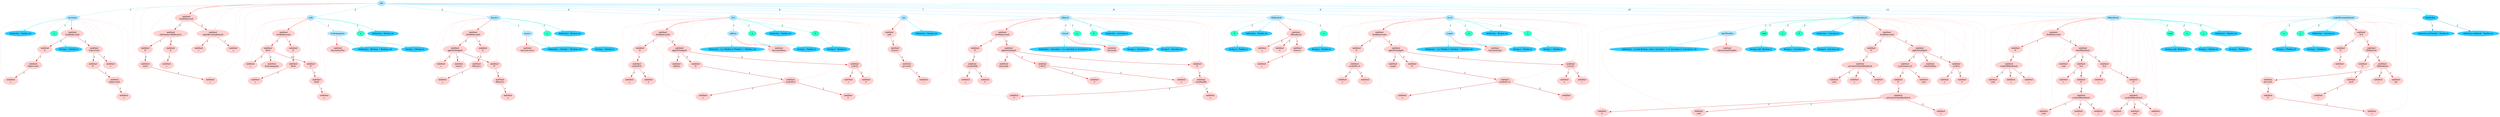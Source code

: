 digraph g{node_7504 [shape="ellipse", style="filled", color="#ffd1d1", fontname="Times", label="undefined
$withbehaviour$" ]
node_7506 [shape="ellipse", style="filled", color="#ffd1d1", fontname="Times", label="undefined
$!" ]
node_7508 [shape="ellipse", style="filled", color="#ffd1d1", fontname="Times", label="undefined
theprevious$" ]
node_7510 [shape="ellipse", style="filled", color="#ffd1d1", fontname="Times", label="undefined
x" ]
node_7514 [shape="ellipse", style="filled", color="#ffd1d1", fontname="Times", label="undefined
$=previous$" ]
node_7516 [shape="ellipse", style="filled", color="#ffd1d1", fontname="Times", label="undefined
$?" ]
node_7518 [shape="ellipse", style="filled", color="#ffd1d1", fontname="Times", label="undefined
theprevious$" ]
node_7520 [shape="ellipse", style="filled", color="#ffd1d1", fontname="Times", label="undefined
x" ]
node_7524 [shape="ellipse", style="filled", color="#ffd1d1", fontname="Times", label="undefined
x" ]
node_7536 [shape="ellipse", style="filled", color="#ffd1d1", fontname="Times", label="undefined
functionboolNot" ]
node_7548 [shape="ellipse", style="filled", color="#ffd1d1", fontname="Times", label="undefined
$withbehaviour$" ]
node_7550 [shape="ellipse", style="filled", color="#ffd1d1", fontname="Times", label="undefined
$!" ]
node_7552 [shape="ellipse", style="filled", color="#ffd1d1", fontname="Times", label="undefined
#not$" ]
node_7554 [shape="ellipse", style="filled", color="#ffd1d1", fontname="Times", label="undefined
a" ]
node_7558 [shape="ellipse", style="filled", color="#ffd1d1", fontname="Times", label="undefined
$$=$" ]
node_7560 [shape="ellipse", style="filled", color="#ffd1d1", fontname="Times", label="undefined
booleannegation" ]
node_7562 [shape="ellipse", style="filled", color="#ffd1d1", fontname="Times", label="undefined
a" ]
node_7564 [shape="ellipse", style="filled", color="#ffd1d1", fontname="Times", label="undefined
$?" ]
node_7566 [shape="ellipse", style="filled", color="#ffd1d1", fontname="Times", label="undefined
#not$" ]
node_7568 [shape="ellipse", style="filled", color="#ffd1d1", fontname="Times", label="undefined
a" ]
node_7583 [shape="ellipse", style="filled", color="#ffd1d1", fontname="Times", label="undefined
functionisActive" ]
node_7595 [shape="ellipse", style="filled", color="#ffd1d1", fontname="Times", label="undefined
$withbehaviour$" ]
node_7597 [shape="ellipse", style="filled", color="#ffd1d1", fontname="Times", label="undefined
$!" ]
node_7599 [shape="ellipse", style="filled", color="#ffd1d1", fontname="Times", label="undefined
#$isactive" ]
node_7601 [shape="ellipse", style="filled", color="#ffd1d1", fontname="Times", label="undefined
a" ]
node_7605 [shape="ellipse", style="filled", color="#ffd1d1", fontname="Times", label="undefined
apply$to$andget$" ]
node_7607 [shape="ellipse", style="filled", color="#ffd1d1", fontname="Times", label="undefined
isactive" ]
node_7609 [shape="ellipse", style="filled", color="#ffd1d1", fontname="Times", label="undefined
a" ]
node_7611 [shape="ellipse", style="filled", color="#ffd1d1", fontname="Times", label="undefined
$?" ]
node_7613 [shape="ellipse", style="filled", color="#ffd1d1", fontname="Times", label="undefined
#$isactive" ]
node_7615 [shape="ellipse", style="filled", color="#ffd1d1", fontname="Times", label="undefined
a" ]
node_7630 [shape="ellipse", style="filled", color="#ffd1d1", fontname="Times", label="undefined
functionaddition" ]
node_7647 [shape="ellipse", style="filled", color="#ffd1d1", fontname="Times", label="undefined
$withbehaviour$" ]
node_7649 [shape="ellipse", style="filled", color="#ffd1d1", fontname="Times", label="undefined
$!" ]
node_7651 [shape="ellipse", style="filled", color="#ffd1d1", fontname="Times", label="undefined
resultof$+$" ]
node_7653 [shape="ellipse", style="filled", color="#ffd1d1", fontname="Times", label="undefined
a" ]
node_7655 [shape="ellipse", style="filled", color="#ffd1d1", fontname="Times", label="undefined
b" ]
node_7660 [shape="ellipse", style="filled", color="#ffd1d1", fontname="Times", label="undefined
apply$to$andget$" ]
node_7662 [shape="ellipse", style="filled", color="#ffd1d1", fontname="Times", label="undefined
addition" ]
node_7664 [shape="ellipse", style="filled", color="#ffd1d1", fontname="Times", label="undefined
{a:$b:$}" ]
node_7666 [shape="ellipse", style="filled", color="#ffd1d1", fontname="Times", label="undefined
a" ]
node_7668 [shape="ellipse", style="filled", color="#ffd1d1", fontname="Times", label="undefined
b" ]
node_7672 [shape="ellipse", style="filled", color="#ffd1d1", fontname="Times", label="undefined
$?" ]
node_7674 [shape="ellipse", style="filled", color="#ffd1d1", fontname="Times", label="undefined
resultof$+$" ]
node_7676 [shape="ellipse", style="filled", color="#ffd1d1", fontname="Times", label="undefined
a" ]
node_7678 [shape="ellipse", style="filled", color="#ffd1d1", fontname="Times", label="undefined
b" ]
node_7693 [shape="ellipse", style="filled", color="#ffd1d1", fontname="Times", label="undefined
not$" ]
node_7695 [shape="ellipse", style="filled", color="#ffd1d1", fontname="Times", label="undefined
$isactive" ]
node_7697 [shape="ellipse", style="filled", color="#ffd1d1", fontname="Times", label="undefined
previous$" ]
node_7699 [shape="ellipse", style="filled", color="#ffd1d1", fontname="Times", label="undefined
1" ]
node_7710 [shape="ellipse", style="filled", color="#ffd1d1", fontname="Times", label="undefined
functionall" ]
node_7727 [shape="ellipse", style="filled", color="#ffd1d1", fontname="Times", label="undefined
$withbehaviour$" ]
node_7729 [shape="ellipse", style="filled", color="#ffd1d1", fontname="Times", label="undefined
$?" ]
node_7731 [shape="ellipse", style="filled", color="#ffd1d1", fontname="Times", label="undefined
variableall$$" ]
node_7733 [shape="ellipse", style="filled", color="#ffd1d1", fontname="Times", label="undefined
a" ]
node_7735 [shape="ellipse", style="filled", color="#ffd1d1", fontname="Times", label="undefined
b" ]
node_7740 [shape="ellipse", style="filled", color="#ffd1d1", fontname="Times", label="undefined
apply$to$andget$" ]
node_7742 [shape="ellipse", style="filled", color="#ffd1d1", fontname="Times", label="undefined
functionall" ]
node_7744 [shape="ellipse", style="filled", color="#ffd1d1", fontname="Times", label="undefined
$!" ]
node_7746 [shape="ellipse", style="filled", color="#ffd1d1", fontname="Times", label="undefined
variableall$$" ]
node_7748 [shape="ellipse", style="filled", color="#ffd1d1", fontname="Times", label="undefined
a" ]
node_7750 [shape="ellipse", style="filled", color="#ffd1d1", fontname="Times", label="undefined
b" ]
node_7755 [shape="ellipse", style="filled", color="#ffd1d1", fontname="Times", label="undefined
{a:$b:$}" ]
node_7757 [shape="ellipse", style="filled", color="#ffd1d1", fontname="Times", label="undefined
a" ]
node_7759 [shape="ellipse", style="filled", color="#ffd1d1", fontname="Times", label="undefined
b" ]
node_7783 [shape="ellipse", style="filled", color="#ffd1d1", fontname="Times", label="undefined
if$then$else$" ]
node_7785 [shape="ellipse", style="filled", color="#ffd1d1", fontname="Times", label="undefined
$isactive" ]
node_7787 [shape="ellipse", style="filled", color="#ffd1d1", fontname="Times", label="undefined
a" ]
node_7790 [shape="ellipse", style="filled", color="#ffd1d1", fontname="Times", label="undefined
a" ]
node_7792 [shape="ellipse", style="filled", color="#ffd1d1", fontname="Times", label="undefined
b" ]
node_7803 [shape="ellipse", style="filled", color="#ffd1d1", fontname="Times", label="undefined
functionisEqual" ]
node_7820 [shape="ellipse", style="filled", color="#ffd1d1", fontname="Times", label="undefined
$withbehaviour$" ]
node_7822 [shape="ellipse", style="filled", color="#ffd1d1", fontname="Times", label="undefined
$!" ]
node_7824 [shape="ellipse", style="filled", color="#ffd1d1", fontname="Times", label="undefined
resultof$==$" ]
node_7826 [shape="ellipse", style="filled", color="#ffd1d1", fontname="Times", label="undefined
u" ]
node_7828 [shape="ellipse", style="filled", color="#ffd1d1", fontname="Times", label="undefined
v" ]
node_7833 [shape="ellipse", style="filled", color="#ffd1d1", fontname="Times", label="undefined
apply$to$andget$" ]
node_7835 [shape="ellipse", style="filled", color="#ffd1d1", fontname="Times", label="undefined
isequal" ]
node_7837 [shape="ellipse", style="filled", color="#ffd1d1", fontname="Times", label="undefined
{a:$,b:$}" ]
node_7839 [shape="ellipse", style="filled", color="#ffd1d1", fontname="Times", label="undefined
u" ]
node_7841 [shape="ellipse", style="filled", color="#ffd1d1", fontname="Times", label="undefined
v" ]
node_7845 [shape="ellipse", style="filled", color="#ffd1d1", fontname="Times", label="undefined
$?" ]
node_7847 [shape="ellipse", style="filled", color="#ffd1d1", fontname="Times", label="undefined
resultof$==$" ]
node_7849 [shape="ellipse", style="filled", color="#ffd1d1", fontname="Times", label="undefined
u" ]
node_7851 [shape="ellipse", style="filled", color="#ffd1d1", fontname="Times", label="undefined
v" ]
node_7867 [shape="ellipse", style="filled", color="#ffd1d1", fontname="Times", label="undefined
functionwhenThenElse" ]
node_7889 [shape="ellipse", style="filled", color="#ffd1d1", fontname="Times", label="undefined
$withbehaviour$" ]
node_7891 [shape="ellipse", style="filled", color="#ffd1d1", fontname="Times", label="undefined
$?" ]
node_7893 [shape="ellipse", style="filled", color="#ffd1d1", fontname="Times", label="undefined
activationofwhen$then$else$" ]
node_7895 [shape="ellipse", style="filled", color="#ffd1d1", fontname="Times", label="undefined
cond" ]
node_7897 [shape="ellipse", style="filled", color="#ffd1d1", fontname="Times", label="undefined
a" ]
node_7899 [shape="ellipse", style="filled", color="#ffd1d1", fontname="Times", label="undefined
b" ]
node_7905 [shape="ellipse", style="filled", color="#ffd1d1", fontname="Times", label="undefined
apply$to$andget$" ]
node_7907 [shape="ellipse", style="filled", color="#ffd1d1", fontname="Times", label="undefined
whenThenElse" ]
node_7909 [shape="ellipse", style="filled", color="#ffd1d1", fontname="Times", label="undefined
{cond:$source:$}" ]
node_7911 [shape="ellipse", style="filled", color="#ffd1d1", fontname="Times", label="undefined
cond" ]
node_7913 [shape="ellipse", style="filled", color="#ffd1d1", fontname="Times", label="undefined
$!" ]
node_7915 [shape="ellipse", style="filled", color="#ffd1d1", fontname="Times", label="undefined
activationofwhen$then$else$" ]
node_7917 [shape="ellipse", style="filled", color="#ffd1d1", fontname="Times", label="undefined
cond" ]
node_7919 [shape="ellipse", style="filled", color="#ffd1d1", fontname="Times", label="undefined
a" ]
node_7921 [shape="ellipse", style="filled", color="#ffd1d1", fontname="Times", label="undefined
b" ]
node_7929 [shape="ellipse", style="filled", color="#ffd1d1", fontname="Times", label="undefined
{a:$b:$}" ]
node_7931 [shape="ellipse", style="filled", color="#ffd1d1", fontname="Times", label="undefined
a" ]
node_7933 [shape="ellipse", style="filled", color="#ffd1d1", fontname="Times", label="undefined
b" ]
node_7962 [shape="ellipse", style="filled", color="#ffd1d1", fontname="Times", label="undefined
$withbehaviour$" ]
node_7964 [shape="ellipse", style="filled", color="#ffd1d1", fontname="Times", label="undefined
$!" ]
node_7966 [shape="ellipse", style="filled", color="#ffd1d1", fontname="Times", label="undefined
resultofif$then$else$" ]
node_7968 [shape="ellipse", style="filled", color="#ffd1d1", fontname="Times", label="undefined
cond" ]
node_7970 [shape="ellipse", style="filled", color="#ffd1d1", fontname="Times", label="undefined
x" ]
node_7972 [shape="ellipse", style="filled", color="#ffd1d1", fontname="Times", label="undefined
y" ]
node_7978 [shape="ellipse", style="filled", color="#ffd1d1", fontname="Times", label="undefined
when$then$else$" ]
node_7980 [shape="ellipse", style="filled", color="#ffd1d1", fontname="Times", label="undefined
cond" ]
node_7982 [shape="ellipse", style="filled", color="#ffd1d1", fontname="Times", label="undefined
$=$" ]
node_7984 [shape="ellipse", style="filled", color="#ffd1d1", fontname="Times", label="undefined
$?" ]
node_7986 [shape="ellipse", style="filled", color="#ffd1d1", fontname="Times", label="undefined
resultofif$then$else$" ]
node_7988 [shape="ellipse", style="filled", color="#ffd1d1", fontname="Times", label="undefined
cond" ]
node_7990 [shape="ellipse", style="filled", color="#ffd1d1", fontname="Times", label="undefined
x" ]
node_7992 [shape="ellipse", style="filled", color="#ffd1d1", fontname="Times", label="undefined
y" ]
node_7998 [shape="ellipse", style="filled", color="#ffd1d1", fontname="Times", label="undefined
x" ]
node_8002 [shape="ellipse", style="filled", color="#ffd1d1", fontname="Times", label="undefined
$=$" ]
node_8004 [shape="ellipse", style="filled", color="#ffd1d1", fontname="Times", label="undefined
$?" ]
node_8006 [shape="ellipse", style="filled", color="#ffd1d1", fontname="Times", label="undefined
resultofif$then$else$" ]
node_8008 [shape="ellipse", style="filled", color="#ffd1d1", fontname="Times", label="undefined
cond" ]
node_8010 [shape="ellipse", style="filled", color="#ffd1d1", fontname="Times", label="undefined
x" ]
node_8012 [shape="ellipse", style="filled", color="#ffd1d1", fontname="Times", label="undefined
y" ]
node_8018 [shape="ellipse", style="filled", color="#ffd1d1", fontname="Times", label="undefined
y" ]
node_8042 [shape="ellipse", style="filled", color="#ffd1d1", fontname="Times", label="undefined
$=$" ]
node_8044 [shape="ellipse", style="filled", color="#ffd1d1", fontname="Times", label="undefined
$?" ]
node_8046 [shape="ellipse", style="filled", color="#ffd1d1", fontname="Times", label="undefined
x" ]
node_8049 [shape="ellipse", style="filled", color="#ffd1d1", fontname="Times", label="undefined
$fallbackto$" ]
node_8051 [shape="ellipse", style="filled", color="#ffd1d1", fontname="Times", label="undefined
$!" ]
node_8053 [shape="ellipse", style="filled", color="#ffd1d1", fontname="Times", label="undefined
new$" ]
node_8055 [shape="ellipse", style="filled", color="#ffd1d1", fontname="Times", label="undefined
x" ]
node_8059 [shape="ellipse", style="filled", color="#ffd1d1", fontname="Times", label="undefined
if$then$else$" ]
node_8061 [shape="ellipse", style="filled", color="#ffd1d1", fontname="Times", label="undefined
init" ]
node_8063 [shape="ellipse", style="filled", color="#ffd1d1", fontname="Times", label="undefined
y" ]
node_8065 [shape="ellipse", style="filled", color="#ffd1d1", fontname="Times", label="undefined
previous$" ]
node_8067 [shape="ellipse", style="filled", color="#ffd1d1", fontname="Times", label="undefined
$!" ]
node_8069 [shape="ellipse", style="filled", color="#ffd1d1", fontname="Times", label="undefined
x" ]
node_8101 [shape="ellipse", style="filled", color="#ffd1d1", fontname="Times", label="undefined
$withbehaviour$" ]
node_8103 [shape="ellipse", style="filled", color="#ffd1d1", fontname="Times", label="undefined
{theNumber:$theResult:$}" ]
node_8105 [shape="ellipse", style="filled", color="#ffd1d1", fontname="Times", label="undefined
$?" ]
node_8107 [shape="ellipse", style="filled", color="#ffd1d1", fontname="Times", label="undefined
new$" ]
node_8109 [shape="ellipse", style="filled", color="#ffd1d1", fontname="Times", label="undefined
y" ]
node_8113 [shape="ellipse", style="filled", color="#ffd1d1", fontname="Times", label="undefined
$!" ]
node_8115 [shape="ellipse", style="filled", color="#ffd1d1", fontname="Times", label="undefined
y" ]
node_8120 [shape="ellipse", style="filled", color="#ffd1d1", fontname="Times", label="undefined
make$flowinitiallyfrom$" ]
node_8122 [shape="ellipse", style="filled", color="#ffd1d1", fontname="Times", label="undefined
y" ]
node_8124 [shape="ellipse", style="filled", color="#ffd1d1", fontname="Times", label="undefined
1" ]
node_7494 [shape="ellipse", style="filled", color="#afe7ff", fontname="Times", label="bob" ]
node_7495 [shape="ellipse", style="filled", color="#afe7ff", fontname="Times", label="previous$" ]
node_7531 [shape="ellipse", style="filled", color="#afe7ff", fontname="Times", label="not$" ]
node_7532 [shape="ellipse", style="filled", color="#afe7ff", fontname="Times", label="booleannegation" ]
node_7578 [shape="ellipse", style="filled", color="#afe7ff", fontname="Times", label="$isactive" ]
node_7579 [shape="ellipse", style="filled", color="#afe7ff", fontname="Times", label="isactive" ]
node_7625 [shape="ellipse", style="filled", color="#afe7ff", fontname="Times", label="$+$" ]
node_7626 [shape="ellipse", style="filled", color="#afe7ff", fontname="Times", label="addition" ]
node_7689 [shape="ellipse", style="filled", color="#afe7ff", fontname="Times", label="init" ]
node_7705 [shape="ellipse", style="filled", color="#afe7ff", fontname="Times", label="all$else$" ]
node_7706 [shape="ellipse", style="filled", color="#afe7ff", fontname="Times", label="funcall" ]
node_7769 [shape="ellipse", style="filled", color="#afe7ff", fontname="Times", label="$fallbackto$" ]
node_7798 [shape="ellipse", style="filled", color="#afe7ff", fontname="Times", label="$==$" ]
node_7799 [shape="ellipse", style="filled", color="#afe7ff", fontname="Times", label="isequal" ]
node_7862 [shape="ellipse", style="filled", color="#afe7ff", fontname="Times", label="when$then$else$" ]
node_7863 [shape="ellipse", style="filled", color="#afe7ff", fontname="Times", label="whenThenElse" ]
node_7943 [shape="ellipse", style="filled", color="#afe7ff", fontname="Times", label="if$then$else$" ]
node_8028 [shape="ellipse", style="filled", color="#afe7ff", fontname="Times", label="make$flowinitiallyfrom$" ]
node_7496 [shape="ellipse", style="filled", color="#2fffc7", fontname="Times", label="x" ]
node_7540 [shape="ellipse", style="filled", color="#2fffc7", fontname="Times", label="a" ]
node_7587 [shape="ellipse", style="filled", color="#2fffc7", fontname="Times", label="a" ]
node_7634 [shape="ellipse", style="filled", color="#2fffc7", fontname="Times", label="a" ]
node_7638 [shape="ellipse", style="filled", color="#2fffc7", fontname="Times", label="b" ]
node_7714 [shape="ellipse", style="filled", color="#2fffc7", fontname="Times", label="a" ]
node_7718 [shape="ellipse", style="filled", color="#2fffc7", fontname="Times", label="b" ]
node_7770 [shape="ellipse", style="filled", color="#2fffc7", fontname="Times", label="a" ]
node_7774 [shape="ellipse", style="filled", color="#2fffc7", fontname="Times", label="b" ]
node_7807 [shape="ellipse", style="filled", color="#2fffc7", fontname="Times", label="u" ]
node_7811 [shape="ellipse", style="filled", color="#2fffc7", fontname="Times", label="v" ]
node_7871 [shape="ellipse", style="filled", color="#2fffc7", fontname="Times", label="cond" ]
node_7875 [shape="ellipse", style="filled", color="#2fffc7", fontname="Times", label="a" ]
node_7879 [shape="ellipse", style="filled", color="#2fffc7", fontname="Times", label="b" ]
node_7944 [shape="ellipse", style="filled", color="#2fffc7", fontname="Times", label="cond" ]
node_7948 [shape="ellipse", style="filled", color="#2fffc7", fontname="Times", label="x" ]
node_7952 [shape="ellipse", style="filled", color="#2fffc7", fontname="Times", label="y" ]
node_8029 [shape="ellipse", style="filled", color="#2fffc7", fontname="Times", label="x" ]
node_8033 [shape="ellipse", style="filled", color="#2fffc7", fontname="Times", label="y" ]
node_7497 [shape="ellipse", style="filled", color="#2fcdff", fontname="Times", label="theArgs.x : Number in" ]
node_7501 [shape="ellipse", style="filled", color="#2fcdff", fontname="Times", label="theInterface : Number out" ]
node_7533 [shape="ellipse", style="filled", color="#2fcdff", fontname="Times", label="theInterface : {Boolean -> Boolean} out" ]
node_7541 [shape="ellipse", style="filled", color="#2fcdff", fontname="Times", label="theArgs.a : Boolean in" ]
node_7545 [shape="ellipse", style="filled", color="#2fcdff", fontname="Times", label="theInterface : Boolean out" ]
node_7580 [shape="ellipse", style="filled", color="#2fcdff", fontname="Times", label="theInterface : {Number -> Boolean} out" ]
node_7588 [shape="ellipse", style="filled", color="#2fcdff", fontname="Times", label="theArgs.a : Number in" ]
node_7592 [shape="ellipse", style="filled", color="#2fcdff", fontname="Times", label="theInterface : Boolean out" ]
node_7627 [shape="ellipse", style="filled", color="#2fcdff", fontname="Times", label="theInterface : {{a: Number, b: Number} -> Number} out" ]
node_7635 [shape="ellipse", style="filled", color="#2fcdff", fontname="Times", label="theArgs.a : Number in" ]
node_7639 [shape="ellipse", style="filled", color="#2fcdff", fontname="Times", label="theArgs.b : Number in" ]
node_7644 [shape="ellipse", style="filled", color="#2fcdff", fontname="Times", label="theInterface : Number out" ]
node_7690 [shape="ellipse", style="filled", color="#2fcdff", fontname="Times", label="theInterface : Boolean out" ]
node_7707 [shape="ellipse", style="filled", color="#2fcdff", fontname="Times", label="theInterface : {Activation -> {a: Activation, b: Activation}} out" ]
node_7715 [shape="ellipse", style="filled", color="#2fcdff", fontname="Times", label="theArgs.a : Activation out" ]
node_7719 [shape="ellipse", style="filled", color="#2fcdff", fontname="Times", label="theArgs.b : Activation out" ]
node_7724 [shape="ellipse", style="filled", color="#2fcdff", fontname="Times", label="theInterface : Activation in" ]
node_7771 [shape="ellipse", style="filled", color="#2fcdff", fontname="Times", label="theArgs.a : Number in" ]
node_7775 [shape="ellipse", style="filled", color="#2fcdff", fontname="Times", label="theArgs.b : Number in" ]
node_7780 [shape="ellipse", style="filled", color="#2fcdff", fontname="Times", label="theInterface : Number out" ]
node_7800 [shape="ellipse", style="filled", color="#2fcdff", fontname="Times", label="theInterface : {{a: Number, b: Number} -> Boolean} out" ]
node_7808 [shape="ellipse", style="filled", color="#2fcdff", fontname="Times", label="theArgs.u : Number in" ]
node_7812 [shape="ellipse", style="filled", color="#2fcdff", fontname="Times", label="theArgs.v : Number in" ]
node_7817 [shape="ellipse", style="filled", color="#2fcdff", fontname="Times", label="theInterface : Boolean out" ]
node_7864 [shape="ellipse", style="filled", color="#2fcdff", fontname="Times", label="theInterface : {{cond: Boolean, source: Activation} -> {a: Activation, b: Activation}} out" ]
node_7872 [shape="ellipse", style="filled", color="#2fcdff", fontname="Times", label="theArgs.cond : Boolean in" ]
node_7876 [shape="ellipse", style="filled", color="#2fcdff", fontname="Times", label="theArgs.a : Activation out" ]
node_7880 [shape="ellipse", style="filled", color="#2fcdff", fontname="Times", label="theArgs.b : Activation out" ]
node_7886 [shape="ellipse", style="filled", color="#2fcdff", fontname="Times", label="theInterface : Activation in" ]
node_7945 [shape="ellipse", style="filled", color="#2fcdff", fontname="Times", label="theArgs.cond : Boolean in" ]
node_7949 [shape="ellipse", style="filled", color="#2fcdff", fontname="Times", label="theArgs.x : Number in" ]
node_7953 [shape="ellipse", style="filled", color="#2fcdff", fontname="Times", label="theArgs.y : Number in" ]
node_7959 [shape="ellipse", style="filled", color="#2fcdff", fontname="Times", label="theInterface : Number out" ]
node_8030 [shape="ellipse", style="filled", color="#2fcdff", fontname="Times", label="theArgs.x : Number ref" ]
node_8034 [shape="ellipse", style="filled", color="#2fcdff", fontname="Times", label="theArgs.y : Number in" ]
node_8039 [shape="ellipse", style="filled", color="#2fcdff", fontname="Times", label="theInterface : Activation in" ]
node_8092 [shape="ellipse", style="filled", color="#2fcdff", fontname="Times", label="theInterface" ]
node_8093 [shape="ellipse", style="filled", color="#2fcdff", fontname="Times", label="theInterface.theNumber : Number in" ]
node_8095 [shape="ellipse", style="filled", color="#2fcdff", fontname="Times", label="theInterface.theResult : Number out" ]
node_7508 -> node_7510 [dir=forward, arrowHead=normal, fontname="Times-Italic", arrowsize=1, color="#d00000", label="1",  headlabel="", taillabel="" ]
node_7506 -> node_7508 [dir=forward, arrowHead=normal, fontname="Times-Italic", arrowsize=1, color="#d00000", label="1",  headlabel="", taillabel="" ]
node_7518 -> node_7520 [dir=forward, arrowHead=normal, fontname="Times-Italic", arrowsize=1, color="#d00000", label="1",  headlabel="", taillabel="" ]
node_7516 -> node_7518 [dir=forward, arrowHead=normal, fontname="Times-Italic", arrowsize=1, color="#d00000", label="1",  headlabel="", taillabel="" ]
node_7514 -> node_7516 [dir=forward, arrowHead=normal, fontname="Times-Italic", arrowsize=1, color="#d00000", label="1",  headlabel="", taillabel="" ]
node_7514 -> node_7524 [dir=forward, arrowHead=normal, fontname="Times-Italic", arrowsize=1, color="#d00000", label="2",  headlabel="", taillabel="" ]
node_7504 -> node_7506 [dir=forward, arrowHead=normal, fontname="Times-Italic", arrowsize=1, color="#d00000", label="1",  headlabel="", taillabel="" ]
node_7504 -> node_7514 [dir=forward, arrowHead=normal, fontname="Times-Italic", arrowsize=1, color="#d00000", label="2",  headlabel="", taillabel="" ]
node_7552 -> node_7554 [dir=forward, arrowHead=normal, fontname="Times-Italic", arrowsize=1, color="#d00000", label="1",  headlabel="", taillabel="" ]
node_7550 -> node_7552 [dir=forward, arrowHead=normal, fontname="Times-Italic", arrowsize=1, color="#d00000", label="1",  headlabel="", taillabel="" ]
node_7566 -> node_7568 [dir=forward, arrowHead=normal, fontname="Times-Italic", arrowsize=1, color="#d00000", label="1",  headlabel="", taillabel="" ]
node_7564 -> node_7566 [dir=forward, arrowHead=normal, fontname="Times-Italic", arrowsize=1, color="#d00000", label="1",  headlabel="", taillabel="" ]
node_7558 -> node_7560 [dir=forward, arrowHead=normal, fontname="Times-Italic", arrowsize=1, color="#d00000", label="1",  headlabel="", taillabel="" ]
node_7558 -> node_7562 [dir=forward, arrowHead=normal, fontname="Times-Italic", arrowsize=1, color="#d00000", label="2",  headlabel="", taillabel="" ]
node_7558 -> node_7564 [dir=forward, arrowHead=normal, fontname="Times-Italic", arrowsize=1, color="#d00000", label="3",  headlabel="", taillabel="" ]
node_7548 -> node_7550 [dir=forward, arrowHead=normal, fontname="Times-Italic", arrowsize=1, color="#d00000", label="1",  headlabel="", taillabel="" ]
node_7548 -> node_7558 [dir=forward, arrowHead=normal, fontname="Times-Italic", arrowsize=1, color="#d00000", label="2",  headlabel="", taillabel="" ]
node_7599 -> node_7601 [dir=forward, arrowHead=normal, fontname="Times-Italic", arrowsize=1, color="#d00000", label="1",  headlabel="", taillabel="" ]
node_7597 -> node_7599 [dir=forward, arrowHead=normal, fontname="Times-Italic", arrowsize=1, color="#d00000", label="1",  headlabel="", taillabel="" ]
node_7613 -> node_7615 [dir=forward, arrowHead=normal, fontname="Times-Italic", arrowsize=1, color="#d00000", label="1",  headlabel="", taillabel="" ]
node_7611 -> node_7613 [dir=forward, arrowHead=normal, fontname="Times-Italic", arrowsize=1, color="#d00000", label="1",  headlabel="", taillabel="" ]
node_7605 -> node_7607 [dir=forward, arrowHead=normal, fontname="Times-Italic", arrowsize=1, color="#d00000", label="1",  headlabel="", taillabel="" ]
node_7605 -> node_7609 [dir=forward, arrowHead=normal, fontname="Times-Italic", arrowsize=1, color="#d00000", label="2",  headlabel="", taillabel="" ]
node_7605 -> node_7611 [dir=forward, arrowHead=normal, fontname="Times-Italic", arrowsize=1, color="#d00000", label="3",  headlabel="", taillabel="" ]
node_7595 -> node_7597 [dir=forward, arrowHead=normal, fontname="Times-Italic", arrowsize=1, color="#d00000", label="1",  headlabel="", taillabel="" ]
node_7595 -> node_7605 [dir=forward, arrowHead=normal, fontname="Times-Italic", arrowsize=1, color="#d00000", label="2",  headlabel="", taillabel="" ]
node_7651 -> node_7653 [dir=forward, arrowHead=normal, fontname="Times-Italic", arrowsize=1, color="#d00000", label="1",  headlabel="", taillabel="" ]
node_7651 -> node_7655 [dir=forward, arrowHead=normal, fontname="Times-Italic", arrowsize=1, color="#d00000", label="2",  headlabel="", taillabel="" ]
node_7649 -> node_7651 [dir=forward, arrowHead=normal, fontname="Times-Italic", arrowsize=1, color="#d00000", label="1",  headlabel="", taillabel="" ]
node_7664 -> node_7666 [dir=forward, arrowHead=normal, fontname="Times-Italic", arrowsize=1, color="#d00000", label="1",  headlabel="", taillabel="" ]
node_7664 -> node_7668 [dir=forward, arrowHead=normal, fontname="Times-Italic", arrowsize=1, color="#d00000", label="2",  headlabel="", taillabel="" ]
node_7674 -> node_7676 [dir=forward, arrowHead=normal, fontname="Times-Italic", arrowsize=1, color="#d00000", label="1",  headlabel="", taillabel="" ]
node_7674 -> node_7678 [dir=forward, arrowHead=normal, fontname="Times-Italic", arrowsize=1, color="#d00000", label="2",  headlabel="", taillabel="" ]
node_7672 -> node_7674 [dir=forward, arrowHead=normal, fontname="Times-Italic", arrowsize=1, color="#d00000", label="1",  headlabel="", taillabel="" ]
node_7660 -> node_7662 [dir=forward, arrowHead=normal, fontname="Times-Italic", arrowsize=1, color="#d00000", label="1",  headlabel="", taillabel="" ]
node_7660 -> node_7664 [dir=forward, arrowHead=normal, fontname="Times-Italic", arrowsize=1, color="#d00000", label="2",  headlabel="", taillabel="" ]
node_7660 -> node_7672 [dir=forward, arrowHead=normal, fontname="Times-Italic", arrowsize=1, color="#d00000", label="3",  headlabel="", taillabel="" ]
node_7647 -> node_7649 [dir=forward, arrowHead=normal, fontname="Times-Italic", arrowsize=1, color="#d00000", label="1",  headlabel="", taillabel="" ]
node_7647 -> node_7660 [dir=forward, arrowHead=normal, fontname="Times-Italic", arrowsize=1, color="#d00000", label="2",  headlabel="", taillabel="" ]
node_7697 -> node_7699 [dir=forward, arrowHead=normal, fontname="Times-Italic", arrowsize=1, color="#d00000", label="1",  headlabel="", taillabel="" ]
node_7695 -> node_7697 [dir=forward, arrowHead=normal, fontname="Times-Italic", arrowsize=1, color="#d00000", label="1",  headlabel="", taillabel="" ]
node_7693 -> node_7695 [dir=forward, arrowHead=normal, fontname="Times-Italic", arrowsize=1, color="#d00000", label="1",  headlabel="", taillabel="" ]
node_7731 -> node_7733 [dir=forward, arrowHead=normal, fontname="Times-Italic", arrowsize=1, color="#d00000", label="1",  headlabel="", taillabel="" ]
node_7731 -> node_7735 [dir=forward, arrowHead=normal, fontname="Times-Italic", arrowsize=1, color="#d00000", label="2",  headlabel="", taillabel="" ]
node_7729 -> node_7731 [dir=forward, arrowHead=normal, fontname="Times-Italic", arrowsize=1, color="#d00000", label="1",  headlabel="", taillabel="" ]
node_7746 -> node_7748 [dir=forward, arrowHead=normal, fontname="Times-Italic", arrowsize=1, color="#d00000", label="1",  headlabel="", taillabel="" ]
node_7746 -> node_7750 [dir=forward, arrowHead=normal, fontname="Times-Italic", arrowsize=1, color="#d00000", label="2",  headlabel="", taillabel="" ]
node_7744 -> node_7746 [dir=forward, arrowHead=normal, fontname="Times-Italic", arrowsize=1, color="#d00000", label="1",  headlabel="", taillabel="" ]
node_7755 -> node_7757 [dir=forward, arrowHead=normal, fontname="Times-Italic", arrowsize=1, color="#d00000", label="1",  headlabel="", taillabel="" ]
node_7755 -> node_7759 [dir=forward, arrowHead=normal, fontname="Times-Italic", arrowsize=1, color="#d00000", label="2",  headlabel="", taillabel="" ]
node_7740 -> node_7742 [dir=forward, arrowHead=normal, fontname="Times-Italic", arrowsize=1, color="#d00000", label="1",  headlabel="", taillabel="" ]
node_7740 -> node_7744 [dir=forward, arrowHead=normal, fontname="Times-Italic", arrowsize=1, color="#d00000", label="2",  headlabel="", taillabel="" ]
node_7740 -> node_7755 [dir=forward, arrowHead=normal, fontname="Times-Italic", arrowsize=1, color="#d00000", label="3",  headlabel="", taillabel="" ]
node_7727 -> node_7729 [dir=forward, arrowHead=normal, fontname="Times-Italic", arrowsize=1, color="#d00000", label="1",  headlabel="", taillabel="" ]
node_7727 -> node_7740 [dir=forward, arrowHead=normal, fontname="Times-Italic", arrowsize=1, color="#d00000", label="2",  headlabel="", taillabel="" ]
node_7785 -> node_7787 [dir=forward, arrowHead=normal, fontname="Times-Italic", arrowsize=1, color="#d00000", label="1",  headlabel="", taillabel="" ]
node_7783 -> node_7785 [dir=forward, arrowHead=normal, fontname="Times-Italic", arrowsize=1, color="#d00000", label="1",  headlabel="", taillabel="" ]
node_7783 -> node_7790 [dir=forward, arrowHead=normal, fontname="Times-Italic", arrowsize=1, color="#d00000", label="2",  headlabel="", taillabel="" ]
node_7783 -> node_7792 [dir=forward, arrowHead=normal, fontname="Times-Italic", arrowsize=1, color="#d00000", label="3",  headlabel="", taillabel="" ]
node_7824 -> node_7826 [dir=forward, arrowHead=normal, fontname="Times-Italic", arrowsize=1, color="#d00000", label="1",  headlabel="", taillabel="" ]
node_7824 -> node_7828 [dir=forward, arrowHead=normal, fontname="Times-Italic", arrowsize=1, color="#d00000", label="2",  headlabel="", taillabel="" ]
node_7822 -> node_7824 [dir=forward, arrowHead=normal, fontname="Times-Italic", arrowsize=1, color="#d00000", label="1",  headlabel="", taillabel="" ]
node_7837 -> node_7839 [dir=forward, arrowHead=normal, fontname="Times-Italic", arrowsize=1, color="#d00000", label="1",  headlabel="", taillabel="" ]
node_7837 -> node_7841 [dir=forward, arrowHead=normal, fontname="Times-Italic", arrowsize=1, color="#d00000", label="2",  headlabel="", taillabel="" ]
node_7847 -> node_7849 [dir=forward, arrowHead=normal, fontname="Times-Italic", arrowsize=1, color="#d00000", label="1",  headlabel="", taillabel="" ]
node_7847 -> node_7851 [dir=forward, arrowHead=normal, fontname="Times-Italic", arrowsize=1, color="#d00000", label="2",  headlabel="", taillabel="" ]
node_7845 -> node_7847 [dir=forward, arrowHead=normal, fontname="Times-Italic", arrowsize=1, color="#d00000", label="1",  headlabel="", taillabel="" ]
node_7833 -> node_7835 [dir=forward, arrowHead=normal, fontname="Times-Italic", arrowsize=1, color="#d00000", label="1",  headlabel="", taillabel="" ]
node_7833 -> node_7837 [dir=forward, arrowHead=normal, fontname="Times-Italic", arrowsize=1, color="#d00000", label="2",  headlabel="", taillabel="" ]
node_7833 -> node_7845 [dir=forward, arrowHead=normal, fontname="Times-Italic", arrowsize=1, color="#d00000", label="3",  headlabel="", taillabel="" ]
node_7820 -> node_7822 [dir=forward, arrowHead=normal, fontname="Times-Italic", arrowsize=1, color="#d00000", label="1",  headlabel="", taillabel="" ]
node_7820 -> node_7833 [dir=forward, arrowHead=normal, fontname="Times-Italic", arrowsize=1, color="#d00000", label="2",  headlabel="", taillabel="" ]
node_7893 -> node_7895 [dir=forward, arrowHead=normal, fontname="Times-Italic", arrowsize=1, color="#d00000", label="1",  headlabel="", taillabel="" ]
node_7893 -> node_7897 [dir=forward, arrowHead=normal, fontname="Times-Italic", arrowsize=1, color="#d00000", label="2",  headlabel="", taillabel="" ]
node_7893 -> node_7899 [dir=forward, arrowHead=normal, fontname="Times-Italic", arrowsize=1, color="#d00000", label="3",  headlabel="", taillabel="" ]
node_7891 -> node_7893 [dir=forward, arrowHead=normal, fontname="Times-Italic", arrowsize=1, color="#d00000", label="1",  headlabel="", taillabel="" ]
node_7915 -> node_7917 [dir=forward, arrowHead=normal, fontname="Times-Italic", arrowsize=1, color="#d00000", label="1",  headlabel="", taillabel="" ]
node_7915 -> node_7919 [dir=forward, arrowHead=normal, fontname="Times-Italic", arrowsize=1, color="#d00000", label="2",  headlabel="", taillabel="" ]
node_7915 -> node_7921 [dir=forward, arrowHead=normal, fontname="Times-Italic", arrowsize=1, color="#d00000", label="3",  headlabel="", taillabel="" ]
node_7913 -> node_7915 [dir=forward, arrowHead=normal, fontname="Times-Italic", arrowsize=1, color="#d00000", label="1",  headlabel="", taillabel="" ]
node_7909 -> node_7911 [dir=forward, arrowHead=normal, fontname="Times-Italic", arrowsize=1, color="#d00000", label="1",  headlabel="", taillabel="" ]
node_7909 -> node_7913 [dir=forward, arrowHead=normal, fontname="Times-Italic", arrowsize=1, color="#d00000", label="2",  headlabel="", taillabel="" ]
node_7929 -> node_7931 [dir=forward, arrowHead=normal, fontname="Times-Italic", arrowsize=1, color="#d00000", label="1",  headlabel="", taillabel="" ]
node_7929 -> node_7933 [dir=forward, arrowHead=normal, fontname="Times-Italic", arrowsize=1, color="#d00000", label="2",  headlabel="", taillabel="" ]
node_7905 -> node_7907 [dir=forward, arrowHead=normal, fontname="Times-Italic", arrowsize=1, color="#d00000", label="1",  headlabel="", taillabel="" ]
node_7905 -> node_7909 [dir=forward, arrowHead=normal, fontname="Times-Italic", arrowsize=1, color="#d00000", label="2",  headlabel="", taillabel="" ]
node_7905 -> node_7929 [dir=forward, arrowHead=normal, fontname="Times-Italic", arrowsize=1, color="#d00000", label="3",  headlabel="", taillabel="" ]
node_7889 -> node_7891 [dir=forward, arrowHead=normal, fontname="Times-Italic", arrowsize=1, color="#d00000", label="1",  headlabel="", taillabel="" ]
node_7889 -> node_7905 [dir=forward, arrowHead=normal, fontname="Times-Italic", arrowsize=1, color="#d00000", label="2",  headlabel="", taillabel="" ]
node_7966 -> node_7968 [dir=forward, arrowHead=normal, fontname="Times-Italic", arrowsize=1, color="#d00000", label="1",  headlabel="", taillabel="" ]
node_7966 -> node_7970 [dir=forward, arrowHead=normal, fontname="Times-Italic", arrowsize=1, color="#d00000", label="2",  headlabel="", taillabel="" ]
node_7966 -> node_7972 [dir=forward, arrowHead=normal, fontname="Times-Italic", arrowsize=1, color="#d00000", label="3",  headlabel="", taillabel="" ]
node_7964 -> node_7966 [dir=forward, arrowHead=normal, fontname="Times-Italic", arrowsize=1, color="#d00000", label="1",  headlabel="", taillabel="" ]
node_7986 -> node_7988 [dir=forward, arrowHead=normal, fontname="Times-Italic", arrowsize=1, color="#d00000", label="1",  headlabel="", taillabel="" ]
node_7986 -> node_7990 [dir=forward, arrowHead=normal, fontname="Times-Italic", arrowsize=1, color="#d00000", label="2",  headlabel="", taillabel="" ]
node_7986 -> node_7992 [dir=forward, arrowHead=normal, fontname="Times-Italic", arrowsize=1, color="#d00000", label="3",  headlabel="", taillabel="" ]
node_7984 -> node_7986 [dir=forward, arrowHead=normal, fontname="Times-Italic", arrowsize=1, color="#d00000", label="1",  headlabel="", taillabel="" ]
node_7982 -> node_7984 [dir=forward, arrowHead=normal, fontname="Times-Italic", arrowsize=1, color="#d00000", label="1",  headlabel="", taillabel="" ]
node_7982 -> node_7998 [dir=forward, arrowHead=normal, fontname="Times-Italic", arrowsize=1, color="#d00000", label="2",  headlabel="", taillabel="" ]
node_8006 -> node_8008 [dir=forward, arrowHead=normal, fontname="Times-Italic", arrowsize=1, color="#d00000", label="1",  headlabel="", taillabel="" ]
node_8006 -> node_8010 [dir=forward, arrowHead=normal, fontname="Times-Italic", arrowsize=1, color="#d00000", label="2",  headlabel="", taillabel="" ]
node_8006 -> node_8012 [dir=forward, arrowHead=normal, fontname="Times-Italic", arrowsize=1, color="#d00000", label="3",  headlabel="", taillabel="" ]
node_8004 -> node_8006 [dir=forward, arrowHead=normal, fontname="Times-Italic", arrowsize=1, color="#d00000", label="1",  headlabel="", taillabel="" ]
node_8002 -> node_8004 [dir=forward, arrowHead=normal, fontname="Times-Italic", arrowsize=1, color="#d00000", label="1",  headlabel="", taillabel="" ]
node_8002 -> node_8018 [dir=forward, arrowHead=normal, fontname="Times-Italic", arrowsize=1, color="#d00000", label="2",  headlabel="", taillabel="" ]
node_7978 -> node_7980 [dir=forward, arrowHead=normal, fontname="Times-Italic", arrowsize=1, color="#d00000", label="1",  headlabel="", taillabel="" ]
node_7978 -> node_7982 [dir=forward, arrowHead=normal, fontname="Times-Italic", arrowsize=1, color="#d00000", label="2",  headlabel="", taillabel="" ]
node_7978 -> node_8002 [dir=forward, arrowHead=normal, fontname="Times-Italic", arrowsize=1, color="#d00000", label="3",  headlabel="", taillabel="" ]
node_7962 -> node_7964 [dir=forward, arrowHead=normal, fontname="Times-Italic", arrowsize=1, color="#d00000", label="1",  headlabel="", taillabel="" ]
node_7962 -> node_7978 [dir=forward, arrowHead=normal, fontname="Times-Italic", arrowsize=1, color="#d00000", label="2",  headlabel="", taillabel="" ]
node_8044 -> node_8046 [dir=forward, arrowHead=normal, fontname="Times-Italic", arrowsize=1, color="#d00000", label="1",  headlabel="", taillabel="" ]
node_8053 -> node_8055 [dir=forward, arrowHead=normal, fontname="Times-Italic", arrowsize=1, color="#d00000", label="1",  headlabel="", taillabel="" ]
node_8051 -> node_8053 [dir=forward, arrowHead=normal, fontname="Times-Italic", arrowsize=1, color="#d00000", label="1",  headlabel="", taillabel="" ]
node_8067 -> node_8069 [dir=forward, arrowHead=normal, fontname="Times-Italic", arrowsize=1, color="#d00000", label="1",  headlabel="", taillabel="" ]
node_8065 -> node_8067 [dir=forward, arrowHead=normal, fontname="Times-Italic", arrowsize=1, color="#d00000", label="1",  headlabel="", taillabel="" ]
node_8059 -> node_8061 [dir=forward, arrowHead=normal, fontname="Times-Italic", arrowsize=1, color="#d00000", label="1",  headlabel="", taillabel="" ]
node_8059 -> node_8063 [dir=forward, arrowHead=normal, fontname="Times-Italic", arrowsize=1, color="#d00000", label="2",  headlabel="", taillabel="" ]
node_8059 -> node_8065 [dir=forward, arrowHead=normal, fontname="Times-Italic", arrowsize=1, color="#d00000", label="3",  headlabel="", taillabel="" ]
node_8049 -> node_8051 [dir=forward, arrowHead=normal, fontname="Times-Italic", arrowsize=1, color="#d00000", label="1",  headlabel="", taillabel="" ]
node_8049 -> node_8059 [dir=forward, arrowHead=normal, fontname="Times-Italic", arrowsize=1, color="#d00000", label="2",  headlabel="", taillabel="" ]
node_8042 -> node_8044 [dir=forward, arrowHead=normal, fontname="Times-Italic", arrowsize=1, color="#d00000", label="1",  headlabel="", taillabel="" ]
node_8042 -> node_8049 [dir=forward, arrowHead=normal, fontname="Times-Italic", arrowsize=1, color="#d00000", label="2",  headlabel="", taillabel="" ]
node_8107 -> node_8109 [dir=forward, arrowHead=normal, fontname="Times-Italic", arrowsize=1, color="#d00000", label="1",  headlabel="", taillabel="" ]
node_8105 -> node_8107 [dir=forward, arrowHead=normal, fontname="Times-Italic", arrowsize=1, color="#d00000", label="1",  headlabel="", taillabel="" ]
node_8113 -> node_8115 [dir=forward, arrowHead=normal, fontname="Times-Italic", arrowsize=1, color="#d00000", label="1",  headlabel="", taillabel="" ]
node_8103 -> node_8105 [dir=forward, arrowHead=normal, fontname="Times-Italic", arrowsize=1, color="#d00000", label="1",  headlabel="", taillabel="" ]
node_8103 -> node_8113 [dir=forward, arrowHead=normal, fontname="Times-Italic", arrowsize=1, color="#d00000", label="2",  headlabel="", taillabel="" ]
node_8120 -> node_8122 [dir=forward, arrowHead=normal, fontname="Times-Italic", arrowsize=1, color="#d00000", label="1",  headlabel="", taillabel="" ]
node_8120 -> node_8124 [dir=forward, arrowHead=normal, fontname="Times-Italic", arrowsize=1, color="#d00000", label="2",  headlabel="", taillabel="" ]
node_8101 -> node_8103 [dir=forward, arrowHead=normal, fontname="Times-Italic", arrowsize=1, color="#d00000", label="1",  headlabel="", taillabel="" ]
node_8101 -> node_8120 [dir=forward, arrowHead=normal, fontname="Times-Italic", arrowsize=1, color="#d00000", label="2",  headlabel="", taillabel="" ]
node_7495 -> node_7504 [dir=forward, arrowHead=normal, fontname="Times-Italic", arrowsize=1, color="#ff0000", label="",  headlabel="", taillabel="" ]
node_7532 -> node_7536 [dir=forward, arrowHead=normal, fontname="Times-Italic", arrowsize=1, color="#ff0000", label="",  headlabel="", taillabel="" ]
node_7531 -> node_7548 [dir=forward, arrowHead=normal, fontname="Times-Italic", arrowsize=1, color="#ff0000", label="",  headlabel="", taillabel="" ]
node_7579 -> node_7583 [dir=forward, arrowHead=normal, fontname="Times-Italic", arrowsize=1, color="#ff0000", label="",  headlabel="", taillabel="" ]
node_7578 -> node_7595 [dir=forward, arrowHead=normal, fontname="Times-Italic", arrowsize=1, color="#ff0000", label="",  headlabel="", taillabel="" ]
node_7626 -> node_7630 [dir=forward, arrowHead=normal, fontname="Times-Italic", arrowsize=1, color="#ff0000", label="",  headlabel="", taillabel="" ]
node_7625 -> node_7647 [dir=forward, arrowHead=normal, fontname="Times-Italic", arrowsize=1, color="#ff0000", label="",  headlabel="", taillabel="" ]
node_7689 -> node_7693 [dir=forward, arrowHead=normal, fontname="Times-Italic", arrowsize=1, color="#ff0000", label="",  headlabel="", taillabel="" ]
node_7706 -> node_7710 [dir=forward, arrowHead=normal, fontname="Times-Italic", arrowsize=1, color="#ff0000", label="",  headlabel="", taillabel="" ]
node_7705 -> node_7727 [dir=forward, arrowHead=normal, fontname="Times-Italic", arrowsize=1, color="#ff0000", label="",  headlabel="", taillabel="" ]
node_7769 -> node_7783 [dir=forward, arrowHead=normal, fontname="Times-Italic", arrowsize=1, color="#ff0000", label="",  headlabel="", taillabel="" ]
node_7799 -> node_7803 [dir=forward, arrowHead=normal, fontname="Times-Italic", arrowsize=1, color="#ff0000", label="",  headlabel="", taillabel="" ]
node_7798 -> node_7820 [dir=forward, arrowHead=normal, fontname="Times-Italic", arrowsize=1, color="#ff0000", label="",  headlabel="", taillabel="" ]
node_7863 -> node_7867 [dir=forward, arrowHead=normal, fontname="Times-Italic", arrowsize=1, color="#ff0000", label="",  headlabel="", taillabel="" ]
node_7862 -> node_7889 [dir=forward, arrowHead=normal, fontname="Times-Italic", arrowsize=1, color="#ff0000", label="",  headlabel="", taillabel="" ]
node_7943 -> node_7962 [dir=forward, arrowHead=normal, fontname="Times-Italic", arrowsize=1, color="#ff0000", label="",  headlabel="", taillabel="" ]
node_8028 -> node_8042 [dir=forward, arrowHead=normal, fontname="Times-Italic", arrowsize=1, color="#ff0000", label="",  headlabel="", taillabel="" ]
node_7494 -> node_8101 [dir=forward, arrowHead=normal, fontname="Times-Italic", arrowsize=1, color="#ff0000", label="",  headlabel="", taillabel="" ]
node_7495 -> node_7504 [dir=forward, arrowHead=normal, fontname="Times-Italic", arrowsize=1, color="#ffd5d5", label="",  headlabel="", taillabel="" ]
node_7495 -> node_7506 [dir=forward, arrowHead=normal, fontname="Times-Italic", arrowsize=1, color="#ffd5d5", label="",  headlabel="", taillabel="" ]
node_7495 -> node_7508 [dir=forward, arrowHead=normal, fontname="Times-Italic", arrowsize=1, color="#ffd5d5", label="",  headlabel="", taillabel="" ]
node_7495 -> node_7510 [dir=forward, arrowHead=normal, fontname="Times-Italic", arrowsize=1, color="#ffd5d5", label="",  headlabel="", taillabel="" ]
node_7495 -> node_7514 [dir=forward, arrowHead=normal, fontname="Times-Italic", arrowsize=1, color="#ffd5d5", label="",  headlabel="", taillabel="" ]
node_7495 -> node_7516 [dir=forward, arrowHead=normal, fontname="Times-Italic", arrowsize=1, color="#ffd5d5", label="",  headlabel="", taillabel="" ]
node_7495 -> node_7518 [dir=forward, arrowHead=normal, fontname="Times-Italic", arrowsize=1, color="#ffd5d5", label="",  headlabel="", taillabel="" ]
node_7495 -> node_7520 [dir=forward, arrowHead=normal, fontname="Times-Italic", arrowsize=1, color="#ffd5d5", label="",  headlabel="", taillabel="" ]
node_7495 -> node_7524 [dir=forward, arrowHead=normal, fontname="Times-Italic", arrowsize=1, color="#ffd5d5", label="",  headlabel="", taillabel="" ]
node_7532 -> node_7536 [dir=forward, arrowHead=normal, fontname="Times-Italic", arrowsize=1, color="#ffd5d5", label="",  headlabel="", taillabel="" ]
node_7531 -> node_7548 [dir=forward, arrowHead=normal, fontname="Times-Italic", arrowsize=1, color="#ffd5d5", label="",  headlabel="", taillabel="" ]
node_7531 -> node_7550 [dir=forward, arrowHead=normal, fontname="Times-Italic", arrowsize=1, color="#ffd5d5", label="",  headlabel="", taillabel="" ]
node_7531 -> node_7552 [dir=forward, arrowHead=normal, fontname="Times-Italic", arrowsize=1, color="#ffd5d5", label="",  headlabel="", taillabel="" ]
node_7531 -> node_7554 [dir=forward, arrowHead=normal, fontname="Times-Italic", arrowsize=1, color="#ffd5d5", label="",  headlabel="", taillabel="" ]
node_7531 -> node_7558 [dir=forward, arrowHead=normal, fontname="Times-Italic", arrowsize=1, color="#ffd5d5", label="",  headlabel="", taillabel="" ]
node_7531 -> node_7560 [dir=forward, arrowHead=normal, fontname="Times-Italic", arrowsize=1, color="#ffd5d5", label="",  headlabel="", taillabel="" ]
node_7531 -> node_7562 [dir=forward, arrowHead=normal, fontname="Times-Italic", arrowsize=1, color="#ffd5d5", label="",  headlabel="", taillabel="" ]
node_7531 -> node_7564 [dir=forward, arrowHead=normal, fontname="Times-Italic", arrowsize=1, color="#ffd5d5", label="",  headlabel="", taillabel="" ]
node_7531 -> node_7566 [dir=forward, arrowHead=normal, fontname="Times-Italic", arrowsize=1, color="#ffd5d5", label="",  headlabel="", taillabel="" ]
node_7531 -> node_7568 [dir=forward, arrowHead=normal, fontname="Times-Italic", arrowsize=1, color="#ffd5d5", label="",  headlabel="", taillabel="" ]
node_7579 -> node_7583 [dir=forward, arrowHead=normal, fontname="Times-Italic", arrowsize=1, color="#ffd5d5", label="",  headlabel="", taillabel="" ]
node_7578 -> node_7595 [dir=forward, arrowHead=normal, fontname="Times-Italic", arrowsize=1, color="#ffd5d5", label="",  headlabel="", taillabel="" ]
node_7578 -> node_7597 [dir=forward, arrowHead=normal, fontname="Times-Italic", arrowsize=1, color="#ffd5d5", label="",  headlabel="", taillabel="" ]
node_7578 -> node_7599 [dir=forward, arrowHead=normal, fontname="Times-Italic", arrowsize=1, color="#ffd5d5", label="",  headlabel="", taillabel="" ]
node_7578 -> node_7601 [dir=forward, arrowHead=normal, fontname="Times-Italic", arrowsize=1, color="#ffd5d5", label="",  headlabel="", taillabel="" ]
node_7578 -> node_7605 [dir=forward, arrowHead=normal, fontname="Times-Italic", arrowsize=1, color="#ffd5d5", label="",  headlabel="", taillabel="" ]
node_7578 -> node_7607 [dir=forward, arrowHead=normal, fontname="Times-Italic", arrowsize=1, color="#ffd5d5", label="",  headlabel="", taillabel="" ]
node_7578 -> node_7609 [dir=forward, arrowHead=normal, fontname="Times-Italic", arrowsize=1, color="#ffd5d5", label="",  headlabel="", taillabel="" ]
node_7578 -> node_7611 [dir=forward, arrowHead=normal, fontname="Times-Italic", arrowsize=1, color="#ffd5d5", label="",  headlabel="", taillabel="" ]
node_7578 -> node_7613 [dir=forward, arrowHead=normal, fontname="Times-Italic", arrowsize=1, color="#ffd5d5", label="",  headlabel="", taillabel="" ]
node_7578 -> node_7615 [dir=forward, arrowHead=normal, fontname="Times-Italic", arrowsize=1, color="#ffd5d5", label="",  headlabel="", taillabel="" ]
node_7626 -> node_7630 [dir=forward, arrowHead=normal, fontname="Times-Italic", arrowsize=1, color="#ffd5d5", label="",  headlabel="", taillabel="" ]
node_7625 -> node_7647 [dir=forward, arrowHead=normal, fontname="Times-Italic", arrowsize=1, color="#ffd5d5", label="",  headlabel="", taillabel="" ]
node_7625 -> node_7649 [dir=forward, arrowHead=normal, fontname="Times-Italic", arrowsize=1, color="#ffd5d5", label="",  headlabel="", taillabel="" ]
node_7625 -> node_7651 [dir=forward, arrowHead=normal, fontname="Times-Italic", arrowsize=1, color="#ffd5d5", label="",  headlabel="", taillabel="" ]
node_7625 -> node_7653 [dir=forward, arrowHead=normal, fontname="Times-Italic", arrowsize=1, color="#ffd5d5", label="",  headlabel="", taillabel="" ]
node_7625 -> node_7655 [dir=forward, arrowHead=normal, fontname="Times-Italic", arrowsize=1, color="#ffd5d5", label="",  headlabel="", taillabel="" ]
node_7625 -> node_7660 [dir=forward, arrowHead=normal, fontname="Times-Italic", arrowsize=1, color="#ffd5d5", label="",  headlabel="", taillabel="" ]
node_7625 -> node_7662 [dir=forward, arrowHead=normal, fontname="Times-Italic", arrowsize=1, color="#ffd5d5", label="",  headlabel="", taillabel="" ]
node_7625 -> node_7664 [dir=forward, arrowHead=normal, fontname="Times-Italic", arrowsize=1, color="#ffd5d5", label="",  headlabel="", taillabel="" ]
node_7625 -> node_7666 [dir=forward, arrowHead=normal, fontname="Times-Italic", arrowsize=1, color="#ffd5d5", label="",  headlabel="", taillabel="" ]
node_7625 -> node_7668 [dir=forward, arrowHead=normal, fontname="Times-Italic", arrowsize=1, color="#ffd5d5", label="",  headlabel="", taillabel="" ]
node_7625 -> node_7672 [dir=forward, arrowHead=normal, fontname="Times-Italic", arrowsize=1, color="#ffd5d5", label="",  headlabel="", taillabel="" ]
node_7625 -> node_7674 [dir=forward, arrowHead=normal, fontname="Times-Italic", arrowsize=1, color="#ffd5d5", label="",  headlabel="", taillabel="" ]
node_7625 -> node_7676 [dir=forward, arrowHead=normal, fontname="Times-Italic", arrowsize=1, color="#ffd5d5", label="",  headlabel="", taillabel="" ]
node_7625 -> node_7678 [dir=forward, arrowHead=normal, fontname="Times-Italic", arrowsize=1, color="#ffd5d5", label="",  headlabel="", taillabel="" ]
node_7689 -> node_7693 [dir=forward, arrowHead=normal, fontname="Times-Italic", arrowsize=1, color="#ffd5d5", label="",  headlabel="", taillabel="" ]
node_7689 -> node_7695 [dir=forward, arrowHead=normal, fontname="Times-Italic", arrowsize=1, color="#ffd5d5", label="",  headlabel="", taillabel="" ]
node_7689 -> node_7697 [dir=forward, arrowHead=normal, fontname="Times-Italic", arrowsize=1, color="#ffd5d5", label="",  headlabel="", taillabel="" ]
node_7689 -> node_7699 [dir=forward, arrowHead=normal, fontname="Times-Italic", arrowsize=1, color="#ffd5d5", label="",  headlabel="", taillabel="" ]
node_7706 -> node_7710 [dir=forward, arrowHead=normal, fontname="Times-Italic", arrowsize=1, color="#ffd5d5", label="",  headlabel="", taillabel="" ]
node_7705 -> node_7727 [dir=forward, arrowHead=normal, fontname="Times-Italic", arrowsize=1, color="#ffd5d5", label="",  headlabel="", taillabel="" ]
node_7705 -> node_7729 [dir=forward, arrowHead=normal, fontname="Times-Italic", arrowsize=1, color="#ffd5d5", label="",  headlabel="", taillabel="" ]
node_7705 -> node_7731 [dir=forward, arrowHead=normal, fontname="Times-Italic", arrowsize=1, color="#ffd5d5", label="",  headlabel="", taillabel="" ]
node_7705 -> node_7733 [dir=forward, arrowHead=normal, fontname="Times-Italic", arrowsize=1, color="#ffd5d5", label="",  headlabel="", taillabel="" ]
node_7705 -> node_7735 [dir=forward, arrowHead=normal, fontname="Times-Italic", arrowsize=1, color="#ffd5d5", label="",  headlabel="", taillabel="" ]
node_7705 -> node_7740 [dir=forward, arrowHead=normal, fontname="Times-Italic", arrowsize=1, color="#ffd5d5", label="",  headlabel="", taillabel="" ]
node_7705 -> node_7742 [dir=forward, arrowHead=normal, fontname="Times-Italic", arrowsize=1, color="#ffd5d5", label="",  headlabel="", taillabel="" ]
node_7705 -> node_7744 [dir=forward, arrowHead=normal, fontname="Times-Italic", arrowsize=1, color="#ffd5d5", label="",  headlabel="", taillabel="" ]
node_7705 -> node_7746 [dir=forward, arrowHead=normal, fontname="Times-Italic", arrowsize=1, color="#ffd5d5", label="",  headlabel="", taillabel="" ]
node_7705 -> node_7748 [dir=forward, arrowHead=normal, fontname="Times-Italic", arrowsize=1, color="#ffd5d5", label="",  headlabel="", taillabel="" ]
node_7705 -> node_7750 [dir=forward, arrowHead=normal, fontname="Times-Italic", arrowsize=1, color="#ffd5d5", label="",  headlabel="", taillabel="" ]
node_7705 -> node_7755 [dir=forward, arrowHead=normal, fontname="Times-Italic", arrowsize=1, color="#ffd5d5", label="",  headlabel="", taillabel="" ]
node_7705 -> node_7757 [dir=forward, arrowHead=normal, fontname="Times-Italic", arrowsize=1, color="#ffd5d5", label="",  headlabel="", taillabel="" ]
node_7705 -> node_7759 [dir=forward, arrowHead=normal, fontname="Times-Italic", arrowsize=1, color="#ffd5d5", label="",  headlabel="", taillabel="" ]
node_7769 -> node_7783 [dir=forward, arrowHead=normal, fontname="Times-Italic", arrowsize=1, color="#ffd5d5", label="",  headlabel="", taillabel="" ]
node_7769 -> node_7785 [dir=forward, arrowHead=normal, fontname="Times-Italic", arrowsize=1, color="#ffd5d5", label="",  headlabel="", taillabel="" ]
node_7769 -> node_7787 [dir=forward, arrowHead=normal, fontname="Times-Italic", arrowsize=1, color="#ffd5d5", label="",  headlabel="", taillabel="" ]
node_7769 -> node_7790 [dir=forward, arrowHead=normal, fontname="Times-Italic", arrowsize=1, color="#ffd5d5", label="",  headlabel="", taillabel="" ]
node_7769 -> node_7792 [dir=forward, arrowHead=normal, fontname="Times-Italic", arrowsize=1, color="#ffd5d5", label="",  headlabel="", taillabel="" ]
node_7799 -> node_7803 [dir=forward, arrowHead=normal, fontname="Times-Italic", arrowsize=1, color="#ffd5d5", label="",  headlabel="", taillabel="" ]
node_7798 -> node_7820 [dir=forward, arrowHead=normal, fontname="Times-Italic", arrowsize=1, color="#ffd5d5", label="",  headlabel="", taillabel="" ]
node_7798 -> node_7822 [dir=forward, arrowHead=normal, fontname="Times-Italic", arrowsize=1, color="#ffd5d5", label="",  headlabel="", taillabel="" ]
node_7798 -> node_7824 [dir=forward, arrowHead=normal, fontname="Times-Italic", arrowsize=1, color="#ffd5d5", label="",  headlabel="", taillabel="" ]
node_7798 -> node_7826 [dir=forward, arrowHead=normal, fontname="Times-Italic", arrowsize=1, color="#ffd5d5", label="",  headlabel="", taillabel="" ]
node_7798 -> node_7828 [dir=forward, arrowHead=normal, fontname="Times-Italic", arrowsize=1, color="#ffd5d5", label="",  headlabel="", taillabel="" ]
node_7798 -> node_7833 [dir=forward, arrowHead=normal, fontname="Times-Italic", arrowsize=1, color="#ffd5d5", label="",  headlabel="", taillabel="" ]
node_7798 -> node_7835 [dir=forward, arrowHead=normal, fontname="Times-Italic", arrowsize=1, color="#ffd5d5", label="",  headlabel="", taillabel="" ]
node_7798 -> node_7837 [dir=forward, arrowHead=normal, fontname="Times-Italic", arrowsize=1, color="#ffd5d5", label="",  headlabel="", taillabel="" ]
node_7798 -> node_7839 [dir=forward, arrowHead=normal, fontname="Times-Italic", arrowsize=1, color="#ffd5d5", label="",  headlabel="", taillabel="" ]
node_7798 -> node_7841 [dir=forward, arrowHead=normal, fontname="Times-Italic", arrowsize=1, color="#ffd5d5", label="",  headlabel="", taillabel="" ]
node_7798 -> node_7845 [dir=forward, arrowHead=normal, fontname="Times-Italic", arrowsize=1, color="#ffd5d5", label="",  headlabel="", taillabel="" ]
node_7798 -> node_7847 [dir=forward, arrowHead=normal, fontname="Times-Italic", arrowsize=1, color="#ffd5d5", label="",  headlabel="", taillabel="" ]
node_7798 -> node_7849 [dir=forward, arrowHead=normal, fontname="Times-Italic", arrowsize=1, color="#ffd5d5", label="",  headlabel="", taillabel="" ]
node_7798 -> node_7851 [dir=forward, arrowHead=normal, fontname="Times-Italic", arrowsize=1, color="#ffd5d5", label="",  headlabel="", taillabel="" ]
node_7863 -> node_7867 [dir=forward, arrowHead=normal, fontname="Times-Italic", arrowsize=1, color="#ffd5d5", label="",  headlabel="", taillabel="" ]
node_7862 -> node_7889 [dir=forward, arrowHead=normal, fontname="Times-Italic", arrowsize=1, color="#ffd5d5", label="",  headlabel="", taillabel="" ]
node_7862 -> node_7891 [dir=forward, arrowHead=normal, fontname="Times-Italic", arrowsize=1, color="#ffd5d5", label="",  headlabel="", taillabel="" ]
node_7862 -> node_7893 [dir=forward, arrowHead=normal, fontname="Times-Italic", arrowsize=1, color="#ffd5d5", label="",  headlabel="", taillabel="" ]
node_7862 -> node_7895 [dir=forward, arrowHead=normal, fontname="Times-Italic", arrowsize=1, color="#ffd5d5", label="",  headlabel="", taillabel="" ]
node_7862 -> node_7897 [dir=forward, arrowHead=normal, fontname="Times-Italic", arrowsize=1, color="#ffd5d5", label="",  headlabel="", taillabel="" ]
node_7862 -> node_7899 [dir=forward, arrowHead=normal, fontname="Times-Italic", arrowsize=1, color="#ffd5d5", label="",  headlabel="", taillabel="" ]
node_7862 -> node_7905 [dir=forward, arrowHead=normal, fontname="Times-Italic", arrowsize=1, color="#ffd5d5", label="",  headlabel="", taillabel="" ]
node_7862 -> node_7907 [dir=forward, arrowHead=normal, fontname="Times-Italic", arrowsize=1, color="#ffd5d5", label="",  headlabel="", taillabel="" ]
node_7862 -> node_7909 [dir=forward, arrowHead=normal, fontname="Times-Italic", arrowsize=1, color="#ffd5d5", label="",  headlabel="", taillabel="" ]
node_7862 -> node_7911 [dir=forward, arrowHead=normal, fontname="Times-Italic", arrowsize=1, color="#ffd5d5", label="",  headlabel="", taillabel="" ]
node_7862 -> node_7913 [dir=forward, arrowHead=normal, fontname="Times-Italic", arrowsize=1, color="#ffd5d5", label="",  headlabel="", taillabel="" ]
node_7862 -> node_7915 [dir=forward, arrowHead=normal, fontname="Times-Italic", arrowsize=1, color="#ffd5d5", label="",  headlabel="", taillabel="" ]
node_7862 -> node_7917 [dir=forward, arrowHead=normal, fontname="Times-Italic", arrowsize=1, color="#ffd5d5", label="",  headlabel="", taillabel="" ]
node_7862 -> node_7919 [dir=forward, arrowHead=normal, fontname="Times-Italic", arrowsize=1, color="#ffd5d5", label="",  headlabel="", taillabel="" ]
node_7862 -> node_7921 [dir=forward, arrowHead=normal, fontname="Times-Italic", arrowsize=1, color="#ffd5d5", label="",  headlabel="", taillabel="" ]
node_7862 -> node_7929 [dir=forward, arrowHead=normal, fontname="Times-Italic", arrowsize=1, color="#ffd5d5", label="",  headlabel="", taillabel="" ]
node_7862 -> node_7931 [dir=forward, arrowHead=normal, fontname="Times-Italic", arrowsize=1, color="#ffd5d5", label="",  headlabel="", taillabel="" ]
node_7862 -> node_7933 [dir=forward, arrowHead=normal, fontname="Times-Italic", arrowsize=1, color="#ffd5d5", label="",  headlabel="", taillabel="" ]
node_7943 -> node_7962 [dir=forward, arrowHead=normal, fontname="Times-Italic", arrowsize=1, color="#ffd5d5", label="",  headlabel="", taillabel="" ]
node_7943 -> node_7964 [dir=forward, arrowHead=normal, fontname="Times-Italic", arrowsize=1, color="#ffd5d5", label="",  headlabel="", taillabel="" ]
node_7943 -> node_7966 [dir=forward, arrowHead=normal, fontname="Times-Italic", arrowsize=1, color="#ffd5d5", label="",  headlabel="", taillabel="" ]
node_7943 -> node_7968 [dir=forward, arrowHead=normal, fontname="Times-Italic", arrowsize=1, color="#ffd5d5", label="",  headlabel="", taillabel="" ]
node_7943 -> node_7970 [dir=forward, arrowHead=normal, fontname="Times-Italic", arrowsize=1, color="#ffd5d5", label="",  headlabel="", taillabel="" ]
node_7943 -> node_7972 [dir=forward, arrowHead=normal, fontname="Times-Italic", arrowsize=1, color="#ffd5d5", label="",  headlabel="", taillabel="" ]
node_7943 -> node_7978 [dir=forward, arrowHead=normal, fontname="Times-Italic", arrowsize=1, color="#ffd5d5", label="",  headlabel="", taillabel="" ]
node_7943 -> node_7980 [dir=forward, arrowHead=normal, fontname="Times-Italic", arrowsize=1, color="#ffd5d5", label="",  headlabel="", taillabel="" ]
node_7943 -> node_7982 [dir=forward, arrowHead=normal, fontname="Times-Italic", arrowsize=1, color="#ffd5d5", label="",  headlabel="", taillabel="" ]
node_7943 -> node_7984 [dir=forward, arrowHead=normal, fontname="Times-Italic", arrowsize=1, color="#ffd5d5", label="",  headlabel="", taillabel="" ]
node_7943 -> node_7986 [dir=forward, arrowHead=normal, fontname="Times-Italic", arrowsize=1, color="#ffd5d5", label="",  headlabel="", taillabel="" ]
node_7943 -> node_7988 [dir=forward, arrowHead=normal, fontname="Times-Italic", arrowsize=1, color="#ffd5d5", label="",  headlabel="", taillabel="" ]
node_7943 -> node_7990 [dir=forward, arrowHead=normal, fontname="Times-Italic", arrowsize=1, color="#ffd5d5", label="",  headlabel="", taillabel="" ]
node_7943 -> node_7992 [dir=forward, arrowHead=normal, fontname="Times-Italic", arrowsize=1, color="#ffd5d5", label="",  headlabel="", taillabel="" ]
node_7943 -> node_7998 [dir=forward, arrowHead=normal, fontname="Times-Italic", arrowsize=1, color="#ffd5d5", label="",  headlabel="", taillabel="" ]
node_7943 -> node_8002 [dir=forward, arrowHead=normal, fontname="Times-Italic", arrowsize=1, color="#ffd5d5", label="",  headlabel="", taillabel="" ]
node_7943 -> node_8004 [dir=forward, arrowHead=normal, fontname="Times-Italic", arrowsize=1, color="#ffd5d5", label="",  headlabel="", taillabel="" ]
node_7943 -> node_8006 [dir=forward, arrowHead=normal, fontname="Times-Italic", arrowsize=1, color="#ffd5d5", label="",  headlabel="", taillabel="" ]
node_7943 -> node_8008 [dir=forward, arrowHead=normal, fontname="Times-Italic", arrowsize=1, color="#ffd5d5", label="",  headlabel="", taillabel="" ]
node_7943 -> node_8010 [dir=forward, arrowHead=normal, fontname="Times-Italic", arrowsize=1, color="#ffd5d5", label="",  headlabel="", taillabel="" ]
node_7943 -> node_8012 [dir=forward, arrowHead=normal, fontname="Times-Italic", arrowsize=1, color="#ffd5d5", label="",  headlabel="", taillabel="" ]
node_7943 -> node_8018 [dir=forward, arrowHead=normal, fontname="Times-Italic", arrowsize=1, color="#ffd5d5", label="",  headlabel="", taillabel="" ]
node_8028 -> node_8042 [dir=forward, arrowHead=normal, fontname="Times-Italic", arrowsize=1, color="#ffd5d5", label="",  headlabel="", taillabel="" ]
node_8028 -> node_8044 [dir=forward, arrowHead=normal, fontname="Times-Italic", arrowsize=1, color="#ffd5d5", label="",  headlabel="", taillabel="" ]
node_8028 -> node_8046 [dir=forward, arrowHead=normal, fontname="Times-Italic", arrowsize=1, color="#ffd5d5", label="",  headlabel="", taillabel="" ]
node_8028 -> node_8049 [dir=forward, arrowHead=normal, fontname="Times-Italic", arrowsize=1, color="#ffd5d5", label="",  headlabel="", taillabel="" ]
node_8028 -> node_8051 [dir=forward, arrowHead=normal, fontname="Times-Italic", arrowsize=1, color="#ffd5d5", label="",  headlabel="", taillabel="" ]
node_8028 -> node_8053 [dir=forward, arrowHead=normal, fontname="Times-Italic", arrowsize=1, color="#ffd5d5", label="",  headlabel="", taillabel="" ]
node_8028 -> node_8055 [dir=forward, arrowHead=normal, fontname="Times-Italic", arrowsize=1, color="#ffd5d5", label="",  headlabel="", taillabel="" ]
node_8028 -> node_8059 [dir=forward, arrowHead=normal, fontname="Times-Italic", arrowsize=1, color="#ffd5d5", label="",  headlabel="", taillabel="" ]
node_8028 -> node_8061 [dir=forward, arrowHead=normal, fontname="Times-Italic", arrowsize=1, color="#ffd5d5", label="",  headlabel="", taillabel="" ]
node_8028 -> node_8063 [dir=forward, arrowHead=normal, fontname="Times-Italic", arrowsize=1, color="#ffd5d5", label="",  headlabel="", taillabel="" ]
node_8028 -> node_8065 [dir=forward, arrowHead=normal, fontname="Times-Italic", arrowsize=1, color="#ffd5d5", label="",  headlabel="", taillabel="" ]
node_8028 -> node_8067 [dir=forward, arrowHead=normal, fontname="Times-Italic", arrowsize=1, color="#ffd5d5", label="",  headlabel="", taillabel="" ]
node_8028 -> node_8069 [dir=forward, arrowHead=normal, fontname="Times-Italic", arrowsize=1, color="#ffd5d5", label="",  headlabel="", taillabel="" ]
node_7494 -> node_8101 [dir=forward, arrowHead=normal, fontname="Times-Italic", arrowsize=1, color="#ffd5d5", label="",  headlabel="", taillabel="" ]
node_7494 -> node_8103 [dir=forward, arrowHead=normal, fontname="Times-Italic", arrowsize=1, color="#ffd5d5", label="",  headlabel="", taillabel="" ]
node_7494 -> node_8105 [dir=forward, arrowHead=normal, fontname="Times-Italic", arrowsize=1, color="#ffd5d5", label="",  headlabel="", taillabel="" ]
node_7494 -> node_8107 [dir=forward, arrowHead=normal, fontname="Times-Italic", arrowsize=1, color="#ffd5d5", label="",  headlabel="", taillabel="" ]
node_7494 -> node_8109 [dir=forward, arrowHead=normal, fontname="Times-Italic", arrowsize=1, color="#ffd5d5", label="",  headlabel="", taillabel="" ]
node_7494 -> node_8113 [dir=forward, arrowHead=normal, fontname="Times-Italic", arrowsize=1, color="#ffd5d5", label="",  headlabel="", taillabel="" ]
node_7494 -> node_8115 [dir=forward, arrowHead=normal, fontname="Times-Italic", arrowsize=1, color="#ffd5d5", label="",  headlabel="", taillabel="" ]
node_7494 -> node_8120 [dir=forward, arrowHead=normal, fontname="Times-Italic", arrowsize=1, color="#ffd5d5", label="",  headlabel="", taillabel="" ]
node_7494 -> node_8122 [dir=forward, arrowHead=normal, fontname="Times-Italic", arrowsize=1, color="#ffd5d5", label="",  headlabel="", taillabel="" ]
node_7494 -> node_8124 [dir=forward, arrowHead=normal, fontname="Times-Italic", arrowsize=1, color="#ffd5d5", label="",  headlabel="", taillabel="" ]
node_7495 -> node_7496 [dir=forward, arrowHead=normal, fontname="Times-Italic", arrowsize=1, color="#2fffc7", label="1",  headlabel="", taillabel="" ]
node_7531 -> node_7540 [dir=forward, arrowHead=normal, fontname="Times-Italic", arrowsize=1, color="#2fffc7", label="1",  headlabel="", taillabel="" ]
node_7578 -> node_7587 [dir=forward, arrowHead=normal, fontname="Times-Italic", arrowsize=1, color="#2fffc7", label="1",  headlabel="", taillabel="" ]
node_7625 -> node_7634 [dir=forward, arrowHead=normal, fontname="Times-Italic", arrowsize=1, color="#2fffc7", label="1",  headlabel="", taillabel="" ]
node_7625 -> node_7638 [dir=forward, arrowHead=normal, fontname="Times-Italic", arrowsize=1, color="#2fffc7", label="2",  headlabel="", taillabel="" ]
node_7705 -> node_7714 [dir=forward, arrowHead=normal, fontname="Times-Italic", arrowsize=1, color="#2fffc7", label="1",  headlabel="", taillabel="" ]
node_7705 -> node_7718 [dir=forward, arrowHead=normal, fontname="Times-Italic", arrowsize=1, color="#2fffc7", label="2",  headlabel="", taillabel="" ]
node_7769 -> node_7770 [dir=forward, arrowHead=normal, fontname="Times-Italic", arrowsize=1, color="#2fffc7", label="1",  headlabel="", taillabel="" ]
node_7769 -> node_7774 [dir=forward, arrowHead=normal, fontname="Times-Italic", arrowsize=1, color="#2fffc7", label="2",  headlabel="", taillabel="" ]
node_7798 -> node_7807 [dir=forward, arrowHead=normal, fontname="Times-Italic", arrowsize=1, color="#2fffc7", label="1",  headlabel="", taillabel="" ]
node_7798 -> node_7811 [dir=forward, arrowHead=normal, fontname="Times-Italic", arrowsize=1, color="#2fffc7", label="2",  headlabel="", taillabel="" ]
node_7862 -> node_7871 [dir=forward, arrowHead=normal, fontname="Times-Italic", arrowsize=1, color="#2fffc7", label="1",  headlabel="", taillabel="" ]
node_7862 -> node_7875 [dir=forward, arrowHead=normal, fontname="Times-Italic", arrowsize=1, color="#2fffc7", label="2",  headlabel="", taillabel="" ]
node_7862 -> node_7879 [dir=forward, arrowHead=normal, fontname="Times-Italic", arrowsize=1, color="#2fffc7", label="3",  headlabel="", taillabel="" ]
node_7943 -> node_7944 [dir=forward, arrowHead=normal, fontname="Times-Italic", arrowsize=1, color="#2fffc7", label="1",  headlabel="", taillabel="" ]
node_7943 -> node_7948 [dir=forward, arrowHead=normal, fontname="Times-Italic", arrowsize=1, color="#2fffc7", label="2",  headlabel="", taillabel="" ]
node_7943 -> node_7952 [dir=forward, arrowHead=normal, fontname="Times-Italic", arrowsize=1, color="#2fffc7", label="3",  headlabel="", taillabel="" ]
node_8028 -> node_8029 [dir=forward, arrowHead=normal, fontname="Times-Italic", arrowsize=1, color="#2fffc7", label="1",  headlabel="", taillabel="" ]
node_8028 -> node_8033 [dir=forward, arrowHead=normal, fontname="Times-Italic", arrowsize=1, color="#2fffc7", label="2",  headlabel="", taillabel="" ]
node_7496 -> node_7497 [dir=forward, arrowHead=normal, fontname="Times-Italic", arrowsize=1, color="#00e8ff", label="",  headlabel="", taillabel="" ]
node_7540 -> node_7541 [dir=forward, arrowHead=normal, fontname="Times-Italic", arrowsize=1, color="#00e8ff", label="",  headlabel="", taillabel="" ]
node_7587 -> node_7588 [dir=forward, arrowHead=normal, fontname="Times-Italic", arrowsize=1, color="#00e8ff", label="",  headlabel="", taillabel="" ]
node_7634 -> node_7635 [dir=forward, arrowHead=normal, fontname="Times-Italic", arrowsize=1, color="#00e8ff", label="",  headlabel="", taillabel="" ]
node_7638 -> node_7639 [dir=forward, arrowHead=normal, fontname="Times-Italic", arrowsize=1, color="#00e8ff", label="",  headlabel="", taillabel="" ]
node_7714 -> node_7715 [dir=forward, arrowHead=normal, fontname="Times-Italic", arrowsize=1, color="#00e8ff", label="",  headlabel="", taillabel="" ]
node_7718 -> node_7719 [dir=forward, arrowHead=normal, fontname="Times-Italic", arrowsize=1, color="#00e8ff", label="",  headlabel="", taillabel="" ]
node_7770 -> node_7771 [dir=forward, arrowHead=normal, fontname="Times-Italic", arrowsize=1, color="#00e8ff", label="",  headlabel="", taillabel="" ]
node_7774 -> node_7775 [dir=forward, arrowHead=normal, fontname="Times-Italic", arrowsize=1, color="#00e8ff", label="",  headlabel="", taillabel="" ]
node_7807 -> node_7808 [dir=forward, arrowHead=normal, fontname="Times-Italic", arrowsize=1, color="#00e8ff", label="",  headlabel="", taillabel="" ]
node_7811 -> node_7812 [dir=forward, arrowHead=normal, fontname="Times-Italic", arrowsize=1, color="#00e8ff", label="",  headlabel="", taillabel="" ]
node_7871 -> node_7872 [dir=forward, arrowHead=normal, fontname="Times-Italic", arrowsize=1, color="#00e8ff", label="",  headlabel="", taillabel="" ]
node_7875 -> node_7876 [dir=forward, arrowHead=normal, fontname="Times-Italic", arrowsize=1, color="#00e8ff", label="",  headlabel="", taillabel="" ]
node_7879 -> node_7880 [dir=forward, arrowHead=normal, fontname="Times-Italic", arrowsize=1, color="#00e8ff", label="",  headlabel="", taillabel="" ]
node_7944 -> node_7945 [dir=forward, arrowHead=normal, fontname="Times-Italic", arrowsize=1, color="#00e8ff", label="",  headlabel="", taillabel="" ]
node_7948 -> node_7949 [dir=forward, arrowHead=normal, fontname="Times-Italic", arrowsize=1, color="#00e8ff", label="",  headlabel="", taillabel="" ]
node_7952 -> node_7953 [dir=forward, arrowHead=normal, fontname="Times-Italic", arrowsize=1, color="#00e8ff", label="",  headlabel="", taillabel="" ]
node_8029 -> node_8030 [dir=forward, arrowHead=normal, fontname="Times-Italic", arrowsize=1, color="#00e8ff", label="",  headlabel="", taillabel="" ]
node_8033 -> node_8034 [dir=forward, arrowHead=normal, fontname="Times-Italic", arrowsize=1, color="#00e8ff", label="",  headlabel="", taillabel="" ]
node_7495 -> node_7501 [dir=forward, arrowHead=normal, fontname="Times-Italic", arrowsize=1, color="#00e8ff", label="",  headlabel="", taillabel="" ]
node_7532 -> node_7533 [dir=forward, arrowHead=normal, fontname="Times-Italic", arrowsize=1, color="#00e8ff", label="",  headlabel="", taillabel="" ]
node_7531 -> node_7545 [dir=forward, arrowHead=normal, fontname="Times-Italic", arrowsize=1, color="#00e8ff", label="",  headlabel="", taillabel="" ]
node_7579 -> node_7580 [dir=forward, arrowHead=normal, fontname="Times-Italic", arrowsize=1, color="#00e8ff", label="",  headlabel="", taillabel="" ]
node_7578 -> node_7592 [dir=forward, arrowHead=normal, fontname="Times-Italic", arrowsize=1, color="#00e8ff", label="",  headlabel="", taillabel="" ]
node_7626 -> node_7627 [dir=forward, arrowHead=normal, fontname="Times-Italic", arrowsize=1, color="#00e8ff", label="",  headlabel="", taillabel="" ]
node_7625 -> node_7644 [dir=forward, arrowHead=normal, fontname="Times-Italic", arrowsize=1, color="#00e8ff", label="",  headlabel="", taillabel="" ]
node_7689 -> node_7690 [dir=forward, arrowHead=normal, fontname="Times-Italic", arrowsize=1, color="#00e8ff", label="",  headlabel="", taillabel="" ]
node_7706 -> node_7707 [dir=forward, arrowHead=normal, fontname="Times-Italic", arrowsize=1, color="#00e8ff", label="",  headlabel="", taillabel="" ]
node_7705 -> node_7724 [dir=forward, arrowHead=normal, fontname="Times-Italic", arrowsize=1, color="#00e8ff", label="",  headlabel="", taillabel="" ]
node_7769 -> node_7780 [dir=forward, arrowHead=normal, fontname="Times-Italic", arrowsize=1, color="#00e8ff", label="",  headlabel="", taillabel="" ]
node_7799 -> node_7800 [dir=forward, arrowHead=normal, fontname="Times-Italic", arrowsize=1, color="#00e8ff", label="",  headlabel="", taillabel="" ]
node_7798 -> node_7817 [dir=forward, arrowHead=normal, fontname="Times-Italic", arrowsize=1, color="#00e8ff", label="",  headlabel="", taillabel="" ]
node_7863 -> node_7864 [dir=forward, arrowHead=normal, fontname="Times-Italic", arrowsize=1, color="#00e8ff", label="",  headlabel="", taillabel="" ]
node_7862 -> node_7886 [dir=forward, arrowHead=normal, fontname="Times-Italic", arrowsize=1, color="#00e8ff", label="",  headlabel="", taillabel="" ]
node_7943 -> node_7959 [dir=forward, arrowHead=normal, fontname="Times-Italic", arrowsize=1, color="#00e8ff", label="",  headlabel="", taillabel="" ]
node_8028 -> node_8039 [dir=forward, arrowHead=normal, fontname="Times-Italic", arrowsize=1, color="#00e8ff", label="",  headlabel="", taillabel="" ]
node_7494 -> node_8092 [dir=forward, arrowHead=normal, fontname="Times-Italic", arrowsize=1, color="#00e8ff", label="",  headlabel="", taillabel="" ]
node_7495 -> node_7497 [dir=forward, arrowHead=normal, fontname="Times-Italic", arrowsize=1, color="#bef9ff", label="",  headlabel="", taillabel="" ]
node_7495 -> node_7501 [dir=forward, arrowHead=normal, fontname="Times-Italic", arrowsize=1, color="#bef9ff", label="",  headlabel="", taillabel="" ]
node_7532 -> node_7533 [dir=forward, arrowHead=normal, fontname="Times-Italic", arrowsize=1, color="#bef9ff", label="",  headlabel="", taillabel="" ]
node_7531 -> node_7541 [dir=forward, arrowHead=normal, fontname="Times-Italic", arrowsize=1, color="#bef9ff", label="",  headlabel="", taillabel="" ]
node_7531 -> node_7545 [dir=forward, arrowHead=normal, fontname="Times-Italic", arrowsize=1, color="#bef9ff", label="",  headlabel="", taillabel="" ]
node_7579 -> node_7580 [dir=forward, arrowHead=normal, fontname="Times-Italic", arrowsize=1, color="#bef9ff", label="",  headlabel="", taillabel="" ]
node_7578 -> node_7588 [dir=forward, arrowHead=normal, fontname="Times-Italic", arrowsize=1, color="#bef9ff", label="",  headlabel="", taillabel="" ]
node_7578 -> node_7592 [dir=forward, arrowHead=normal, fontname="Times-Italic", arrowsize=1, color="#bef9ff", label="",  headlabel="", taillabel="" ]
node_7626 -> node_7627 [dir=forward, arrowHead=normal, fontname="Times-Italic", arrowsize=1, color="#bef9ff", label="",  headlabel="", taillabel="" ]
node_7625 -> node_7635 [dir=forward, arrowHead=normal, fontname="Times-Italic", arrowsize=1, color="#bef9ff", label="",  headlabel="", taillabel="" ]
node_7625 -> node_7639 [dir=forward, arrowHead=normal, fontname="Times-Italic", arrowsize=1, color="#bef9ff", label="",  headlabel="", taillabel="" ]
node_7625 -> node_7644 [dir=forward, arrowHead=normal, fontname="Times-Italic", arrowsize=1, color="#bef9ff", label="",  headlabel="", taillabel="" ]
node_7689 -> node_7690 [dir=forward, arrowHead=normal, fontname="Times-Italic", arrowsize=1, color="#bef9ff", label="",  headlabel="", taillabel="" ]
node_7706 -> node_7707 [dir=forward, arrowHead=normal, fontname="Times-Italic", arrowsize=1, color="#bef9ff", label="",  headlabel="", taillabel="" ]
node_7705 -> node_7715 [dir=forward, arrowHead=normal, fontname="Times-Italic", arrowsize=1, color="#bef9ff", label="",  headlabel="", taillabel="" ]
node_7705 -> node_7719 [dir=forward, arrowHead=normal, fontname="Times-Italic", arrowsize=1, color="#bef9ff", label="",  headlabel="", taillabel="" ]
node_7705 -> node_7724 [dir=forward, arrowHead=normal, fontname="Times-Italic", arrowsize=1, color="#bef9ff", label="",  headlabel="", taillabel="" ]
node_7769 -> node_7771 [dir=forward, arrowHead=normal, fontname="Times-Italic", arrowsize=1, color="#bef9ff", label="",  headlabel="", taillabel="" ]
node_7769 -> node_7775 [dir=forward, arrowHead=normal, fontname="Times-Italic", arrowsize=1, color="#bef9ff", label="",  headlabel="", taillabel="" ]
node_7769 -> node_7780 [dir=forward, arrowHead=normal, fontname="Times-Italic", arrowsize=1, color="#bef9ff", label="",  headlabel="", taillabel="" ]
node_7799 -> node_7800 [dir=forward, arrowHead=normal, fontname="Times-Italic", arrowsize=1, color="#bef9ff", label="",  headlabel="", taillabel="" ]
node_7798 -> node_7808 [dir=forward, arrowHead=normal, fontname="Times-Italic", arrowsize=1, color="#bef9ff", label="",  headlabel="", taillabel="" ]
node_7798 -> node_7812 [dir=forward, arrowHead=normal, fontname="Times-Italic", arrowsize=1, color="#bef9ff", label="",  headlabel="", taillabel="" ]
node_7798 -> node_7817 [dir=forward, arrowHead=normal, fontname="Times-Italic", arrowsize=1, color="#bef9ff", label="",  headlabel="", taillabel="" ]
node_7863 -> node_7864 [dir=forward, arrowHead=normal, fontname="Times-Italic", arrowsize=1, color="#bef9ff", label="",  headlabel="", taillabel="" ]
node_7862 -> node_7872 [dir=forward, arrowHead=normal, fontname="Times-Italic", arrowsize=1, color="#bef9ff", label="",  headlabel="", taillabel="" ]
node_7862 -> node_7876 [dir=forward, arrowHead=normal, fontname="Times-Italic", arrowsize=1, color="#bef9ff", label="",  headlabel="", taillabel="" ]
node_7862 -> node_7880 [dir=forward, arrowHead=normal, fontname="Times-Italic", arrowsize=1, color="#bef9ff", label="",  headlabel="", taillabel="" ]
node_7862 -> node_7886 [dir=forward, arrowHead=normal, fontname="Times-Italic", arrowsize=1, color="#bef9ff", label="",  headlabel="", taillabel="" ]
node_7943 -> node_7945 [dir=forward, arrowHead=normal, fontname="Times-Italic", arrowsize=1, color="#bef9ff", label="",  headlabel="", taillabel="" ]
node_7943 -> node_7949 [dir=forward, arrowHead=normal, fontname="Times-Italic", arrowsize=1, color="#bef9ff", label="",  headlabel="", taillabel="" ]
node_7943 -> node_7953 [dir=forward, arrowHead=normal, fontname="Times-Italic", arrowsize=1, color="#bef9ff", label="",  headlabel="", taillabel="" ]
node_7943 -> node_7959 [dir=forward, arrowHead=normal, fontname="Times-Italic", arrowsize=1, color="#bef9ff", label="",  headlabel="", taillabel="" ]
node_8028 -> node_8030 [dir=forward, arrowHead=normal, fontname="Times-Italic", arrowsize=1, color="#bef9ff", label="",  headlabel="", taillabel="" ]
node_8028 -> node_8034 [dir=forward, arrowHead=normal, fontname="Times-Italic", arrowsize=1, color="#bef9ff", label="",  headlabel="", taillabel="" ]
node_8028 -> node_8039 [dir=forward, arrowHead=normal, fontname="Times-Italic", arrowsize=1, color="#bef9ff", label="",  headlabel="", taillabel="" ]
node_7494 -> node_8093 [dir=forward, arrowHead=normal, fontname="Times-Italic", arrowsize=1, color="#bef9ff", label="",  headlabel="", taillabel="" ]
node_7494 -> node_8095 [dir=forward, arrowHead=normal, fontname="Times-Italic", arrowsize=1, color="#bef9ff", label="",  headlabel="", taillabel="" ]
node_7494 -> node_8092 [dir=forward, arrowHead=normal, fontname="Times-Italic", arrowsize=1, color="#bef9ff", label="",  headlabel="", taillabel="" ]
node_8092 -> node_8093 [dir=forward, arrowHead=normal, fontname="Times-Italic", arrowsize=1, color="#008cff", label="1",  headlabel="", taillabel="" ]
node_8092 -> node_8095 [dir=forward, arrowHead=normal, fontname="Times-Italic", arrowsize=1, color="#008cff", label="2",  headlabel="", taillabel="" ]
node_7531 -> node_7532 [dir=forward, arrowHead=normal, fontname="Times-Italic", arrowsize=1, color="#81ddff", label="1",  headlabel="", taillabel="" ]
node_7578 -> node_7579 [dir=forward, arrowHead=normal, fontname="Times-Italic", arrowsize=1, color="#81ddff", label="1",  headlabel="", taillabel="" ]
node_7625 -> node_7626 [dir=forward, arrowHead=normal, fontname="Times-Italic", arrowsize=1, color="#81ddff", label="1",  headlabel="", taillabel="" ]
node_7705 -> node_7706 [dir=forward, arrowHead=normal, fontname="Times-Italic", arrowsize=1, color="#81ddff", label="1",  headlabel="", taillabel="" ]
node_7798 -> node_7799 [dir=forward, arrowHead=normal, fontname="Times-Italic", arrowsize=1, color="#81ddff", label="1",  headlabel="", taillabel="" ]
node_7862 -> node_7863 [dir=forward, arrowHead=normal, fontname="Times-Italic", arrowsize=1, color="#81ddff", label="1",  headlabel="", taillabel="" ]
node_7494 -> node_7495 [dir=forward, arrowHead=normal, fontname="Times-Italic", arrowsize=1, color="#81ddff", label="1",  headlabel="", taillabel="" ]
node_7494 -> node_7531 [dir=forward, arrowHead=normal, fontname="Times-Italic", arrowsize=1, color="#81ddff", label="2",  headlabel="", taillabel="" ]
node_7494 -> node_7578 [dir=forward, arrowHead=normal, fontname="Times-Italic", arrowsize=1, color="#81ddff", label="3",  headlabel="", taillabel="" ]
node_7494 -> node_7625 [dir=forward, arrowHead=normal, fontname="Times-Italic", arrowsize=1, color="#81ddff", label="4",  headlabel="", taillabel="" ]
node_7494 -> node_7689 [dir=forward, arrowHead=normal, fontname="Times-Italic", arrowsize=1, color="#81ddff", label="5",  headlabel="", taillabel="" ]
node_7494 -> node_7705 [dir=forward, arrowHead=normal, fontname="Times-Italic", arrowsize=1, color="#81ddff", label="6",  headlabel="", taillabel="" ]
node_7494 -> node_7769 [dir=forward, arrowHead=normal, fontname="Times-Italic", arrowsize=1, color="#81ddff", label="7",  headlabel="", taillabel="" ]
node_7494 -> node_7798 [dir=forward, arrowHead=normal, fontname="Times-Italic", arrowsize=1, color="#81ddff", label="8",  headlabel="", taillabel="" ]
node_7494 -> node_7862 [dir=forward, arrowHead=normal, fontname="Times-Italic", arrowsize=1, color="#81ddff", label="9",  headlabel="", taillabel="" ]
node_7494 -> node_7943 [dir=forward, arrowHead=normal, fontname="Times-Italic", arrowsize=1, color="#81ddff", label="10",  headlabel="", taillabel="" ]
node_7494 -> node_8028 [dir=forward, arrowHead=normal, fontname="Times-Italic", arrowsize=1, color="#81ddff", label="11",  headlabel="", taillabel="" ]
}